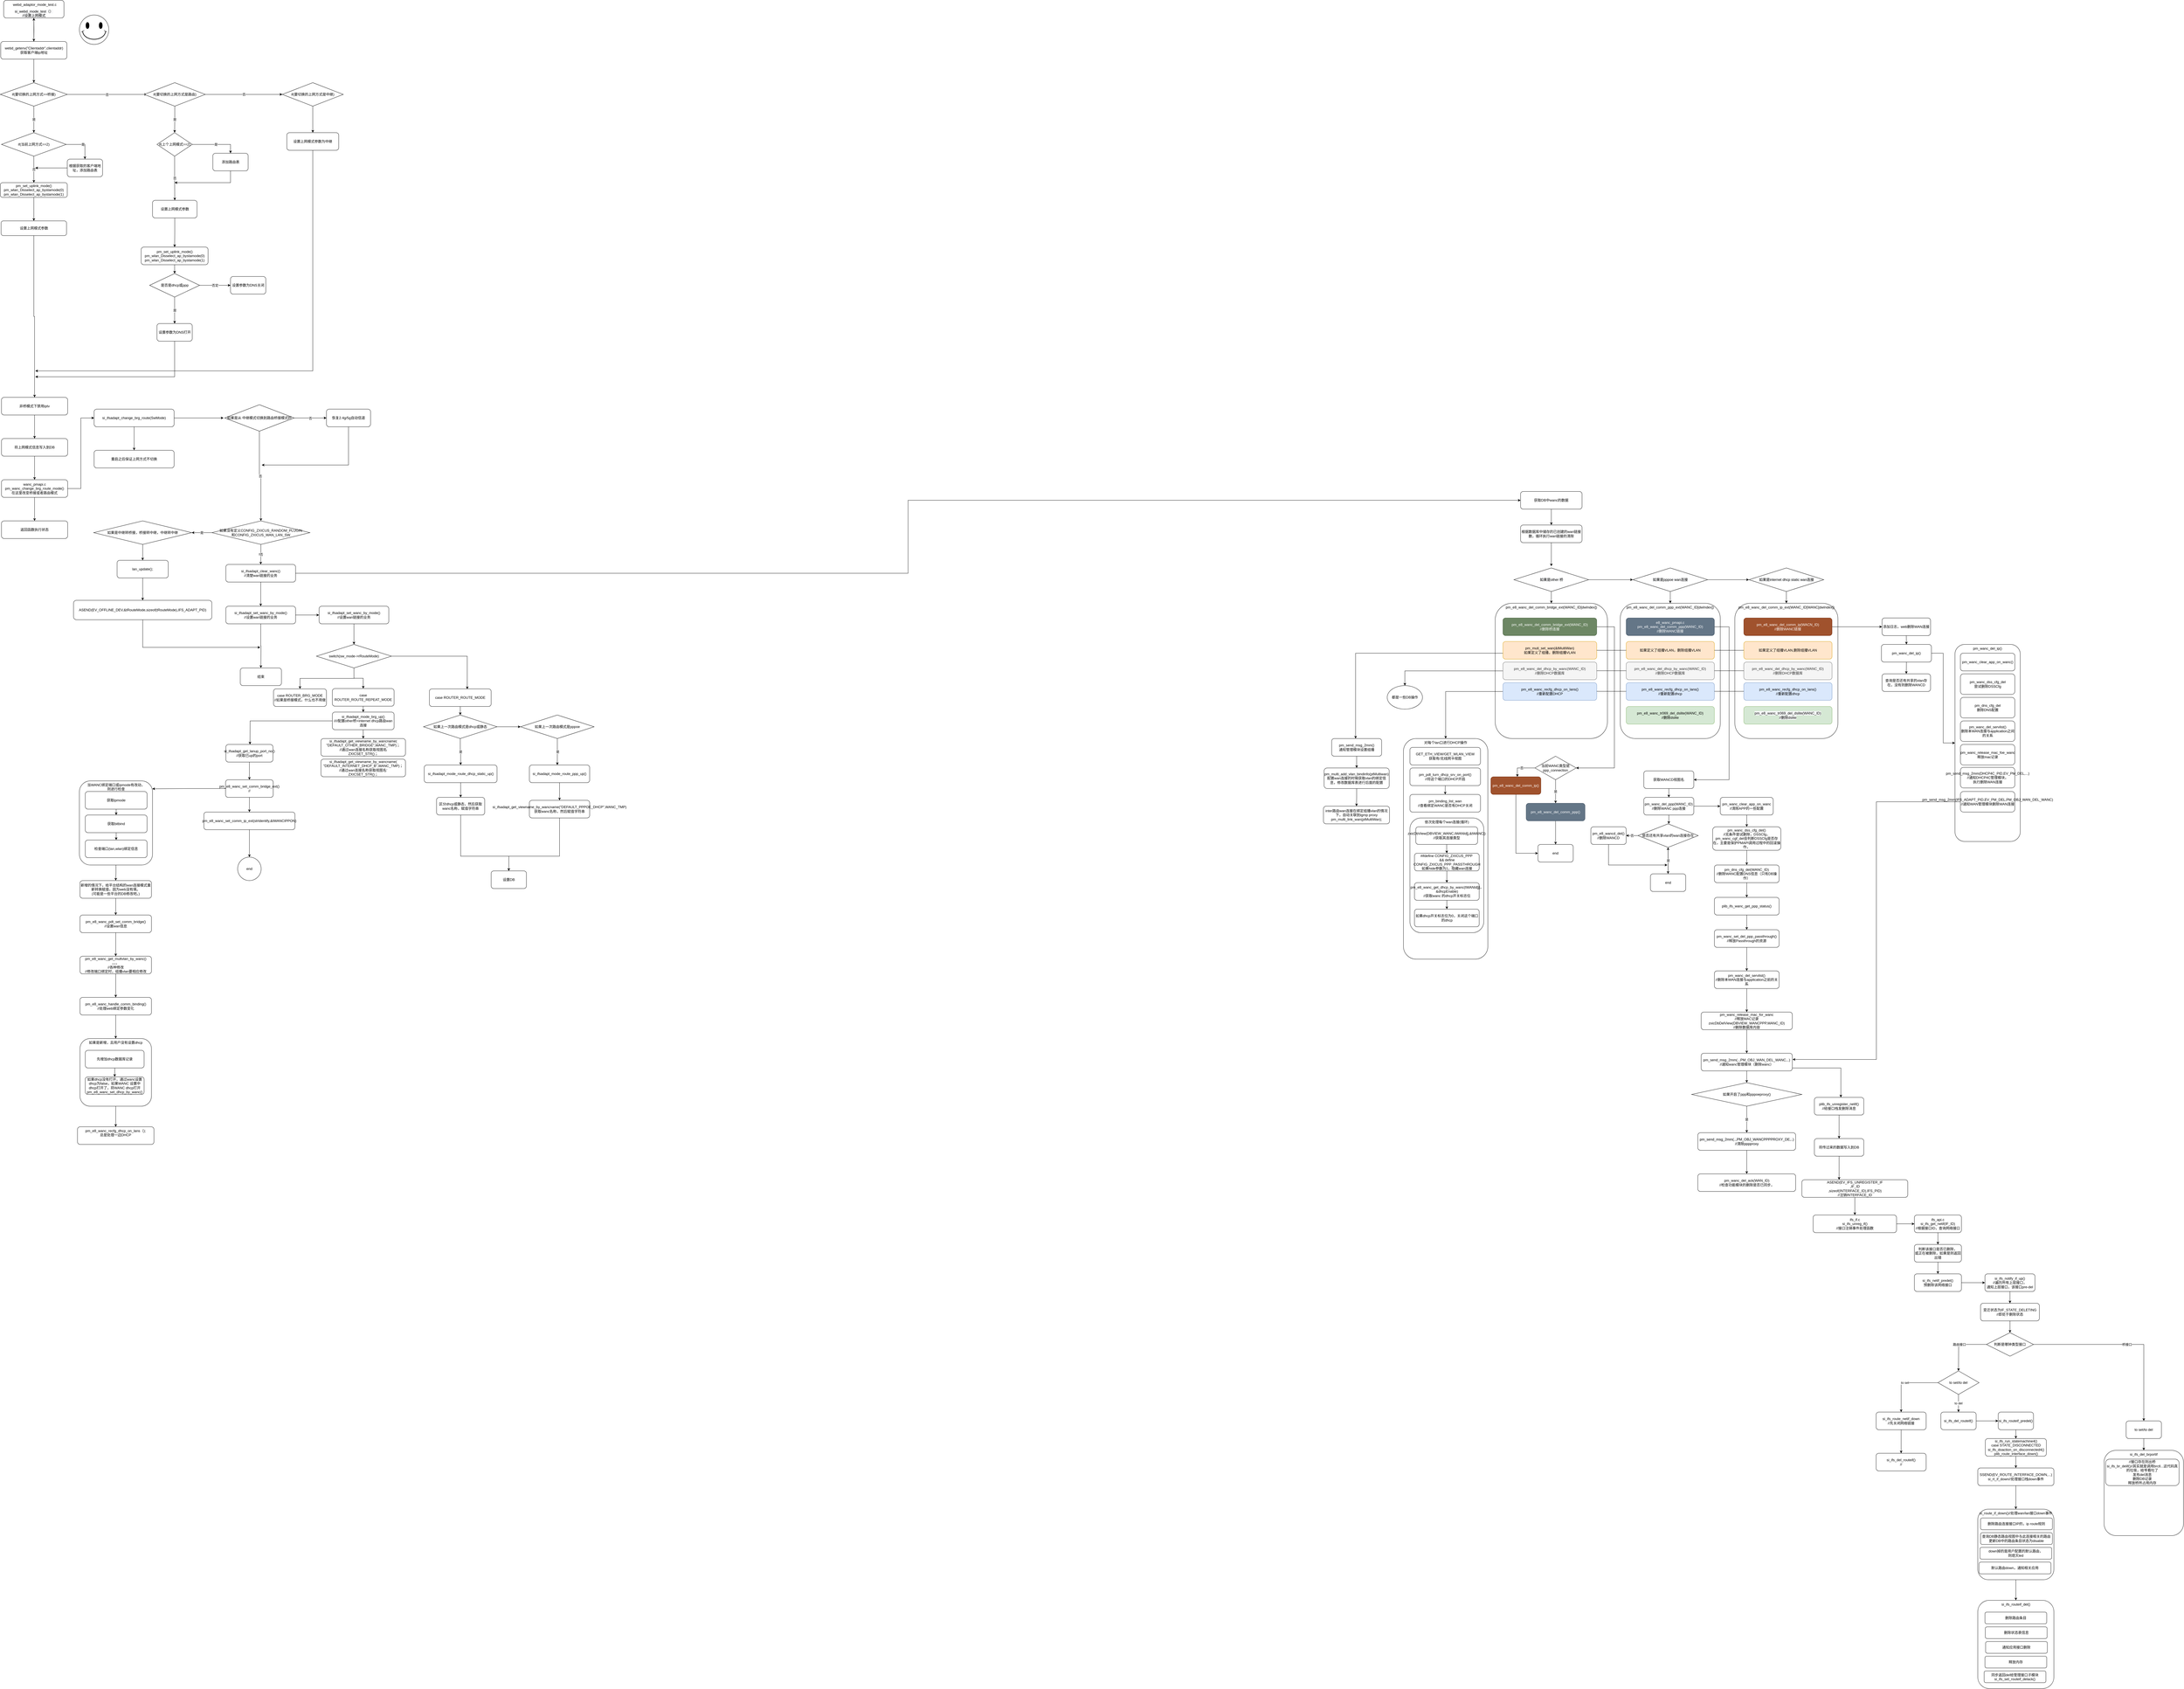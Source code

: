 <mxfile version="16.2.6" type="github">
  <diagram id="Va-PVR1Byn-keVQ8LROa" name="Page-1">
    <mxGraphModel dx="1028" dy="555" grid="1" gridSize="10" guides="1" tooltips="1" connect="1" arrows="1" fold="1" page="1" pageScale="1" pageWidth="827" pageHeight="1169" math="0" shadow="0">
      <root>
        <mxCell id="0" />
        <mxCell id="1" parent="0" />
        <mxCell id="y3eOfbAJYc8zDkFanGfB-3" value="" style="edgeStyle=orthogonalEdgeStyle;rounded=0;orthogonalLoop=1;jettySize=auto;html=1;" parent="1" edge="1">
          <mxGeometry relative="1" as="geometry">
            <mxPoint x="135" y="70" as="sourcePoint" />
            <mxPoint x="135" y="150" as="targetPoint" />
          </mxGeometry>
        </mxCell>
        <mxCell id="y3eOfbAJYc8zDkFanGfB-5" value="&lt;br&gt;&lt;br&gt;&lt;span style=&quot;color: rgb(0 , 0 , 0) ; font-family: &amp;#34;helvetica&amp;#34; ; font-size: 12px ; font-style: normal ; font-weight: 400 ; letter-spacing: normal ; text-align: center ; text-indent: 0px ; text-transform: none ; word-spacing: 0px ; background-color: rgb(248 , 249 , 250) ; display: inline ; float: none&quot;&gt;si_webd_mode_test（）&lt;/span&gt;&lt;br style=&quot;color: rgb(0 , 0 , 0) ; font-family: &amp;#34;helvetica&amp;#34; ; font-size: 12px ; font-style: normal ; font-weight: 400 ; letter-spacing: normal ; text-align: center ; text-indent: 0px ; text-transform: none ; word-spacing: 0px ; background-color: rgb(248 , 249 , 250)&quot;&gt;&lt;span style=&quot;color: rgb(0 , 0 , 0) ; font-family: &amp;#34;helvetica&amp;#34; ; font-size: 12px ; font-style: normal ; font-weight: 400 ; letter-spacing: normal ; text-align: center ; text-indent: 0px ; text-transform: none ; word-spacing: 0px ; background-color: rgb(248 , 249 , 250) ; display: inline ; float: none&quot;&gt;//设置上网模式&lt;/span&gt;&lt;br&gt;" style="rounded=1;whiteSpace=wrap;html=1;" parent="1" vertex="1">
          <mxGeometry x="32.5" y="10" width="205" height="60" as="geometry" />
        </mxCell>
        <mxCell id="y3eOfbAJYc8zDkFanGfB-15" value="" style="verticalLabelPosition=bottom;verticalAlign=top;html=1;shape=mxgraph.basic.smiley" parent="1" vertex="1">
          <mxGeometry x="290" y="60" width="100" height="100" as="geometry" />
        </mxCell>
        <mxCell id="y3eOfbAJYc8zDkFanGfB-18" value="" style="edgeStyle=orthogonalEdgeStyle;rounded=0;orthogonalLoop=1;jettySize=auto;html=1;" parent="1" target="y3eOfbAJYc8zDkFanGfB-5" edge="1">
          <mxGeometry relative="1" as="geometry">
            <mxPoint x="135" y="150.0" as="sourcePoint" />
          </mxGeometry>
        </mxCell>
        <mxCell id="y3eOfbAJYc8zDkFanGfB-21" value="" style="edgeStyle=orthogonalEdgeStyle;rounded=0;orthogonalLoop=1;jettySize=auto;html=1;" parent="1" source="y3eOfbAJYc8zDkFanGfB-19" edge="1">
          <mxGeometry relative="1" as="geometry">
            <mxPoint x="135.083" y="290.0" as="targetPoint" />
          </mxGeometry>
        </mxCell>
        <mxCell id="y3eOfbAJYc8zDkFanGfB-19" value="webd_getenv(&quot;Clientaddr&quot;,clientaddr)&lt;br&gt;获取客户端ip地址" style="rounded=1;whiteSpace=wrap;html=1;" parent="1" vertex="1">
          <mxGeometry x="22.5" y="150" width="225" height="60" as="geometry" />
        </mxCell>
        <mxCell id="y3eOfbAJYc8zDkFanGfB-24" value="是" style="edgeStyle=orthogonalEdgeStyle;rounded=0;orthogonalLoop=1;jettySize=auto;html=1;" parent="1" source="y3eOfbAJYc8zDkFanGfB-22" edge="1">
          <mxGeometry relative="1" as="geometry">
            <mxPoint x="135" y="460" as="targetPoint" />
          </mxGeometry>
        </mxCell>
        <mxCell id="y3eOfbAJYc8zDkFanGfB-53" value="否" style="edgeStyle=orthogonalEdgeStyle;rounded=0;orthogonalLoop=1;jettySize=auto;html=1;" parent="1" source="y3eOfbAJYc8zDkFanGfB-22" edge="1">
          <mxGeometry relative="1" as="geometry">
            <mxPoint x="520.0" y="330" as="targetPoint" />
          </mxGeometry>
        </mxCell>
        <mxCell id="y3eOfbAJYc8zDkFanGfB-22" value="if(要切换的上网方式==桥接)" style="rhombus;whiteSpace=wrap;html=1;" parent="1" vertex="1">
          <mxGeometry x="21.25" y="290" width="227.5" height="80" as="geometry" />
        </mxCell>
        <mxCell id="y3eOfbAJYc8zDkFanGfB-27" value="是" style="edgeStyle=orthogonalEdgeStyle;rounded=0;orthogonalLoop=1;jettySize=auto;html=1;" parent="1" source="y3eOfbAJYc8zDkFanGfB-25" target="y3eOfbAJYc8zDkFanGfB-26" edge="1">
          <mxGeometry relative="1" as="geometry" />
        </mxCell>
        <mxCell id="y3eOfbAJYc8zDkFanGfB-29" value="否" style="edgeStyle=orthogonalEdgeStyle;rounded=0;orthogonalLoop=1;jettySize=auto;html=1;" parent="1" source="y3eOfbAJYc8zDkFanGfB-25" target="y3eOfbAJYc8zDkFanGfB-28" edge="1">
          <mxGeometry relative="1" as="geometry" />
        </mxCell>
        <mxCell id="y3eOfbAJYc8zDkFanGfB-25" value="if(当前上网方式==2)" style="rhombus;whiteSpace=wrap;html=1;" parent="1" vertex="1">
          <mxGeometry x="25" y="460" width="220" height="80" as="geometry" />
        </mxCell>
        <mxCell id="y3eOfbAJYc8zDkFanGfB-30" style="edgeStyle=orthogonalEdgeStyle;rounded=0;orthogonalLoop=1;jettySize=auto;html=1;" parent="1" source="y3eOfbAJYc8zDkFanGfB-26" edge="1">
          <mxGeometry relative="1" as="geometry">
            <mxPoint x="140" y="580" as="targetPoint" />
          </mxGeometry>
        </mxCell>
        <mxCell id="y3eOfbAJYc8zDkFanGfB-26" value="根据获取的客户端地址，添加路由表" style="rounded=1;whiteSpace=wrap;html=1;" parent="1" vertex="1">
          <mxGeometry x="248.75" y="550" width="120" height="60" as="geometry" />
        </mxCell>
        <mxCell id="y3eOfbAJYc8zDkFanGfB-32" value="" style="edgeStyle=orthogonalEdgeStyle;rounded=0;orthogonalLoop=1;jettySize=auto;html=1;" parent="1" source="y3eOfbAJYc8zDkFanGfB-28" target="y3eOfbAJYc8zDkFanGfB-31" edge="1">
          <mxGeometry relative="1" as="geometry" />
        </mxCell>
        <mxCell id="y3eOfbAJYc8zDkFanGfB-28" value="pm_set_uplink_mode()&lt;br&gt;pm_wlan_Disselect_ap_bystamode(0)&lt;br&gt;pm_wlan_Disselect_ap_bystamode(1)" style="rounded=1;whiteSpace=wrap;html=1;" parent="1" vertex="1">
          <mxGeometry x="21.25" y="630" width="227.5" height="50" as="geometry" />
        </mxCell>
        <mxCell id="y3eOfbAJYc8zDkFanGfB-34" value="" style="edgeStyle=orthogonalEdgeStyle;rounded=0;orthogonalLoop=1;jettySize=auto;html=1;" parent="1" source="y3eOfbAJYc8zDkFanGfB-31" target="y3eOfbAJYc8zDkFanGfB-33" edge="1">
          <mxGeometry relative="1" as="geometry" />
        </mxCell>
        <mxCell id="y3eOfbAJYc8zDkFanGfB-31" value="设置上网模式参数" style="whiteSpace=wrap;html=1;rounded=1;" parent="1" vertex="1">
          <mxGeometry x="23.75" y="760" width="222.5" height="50" as="geometry" />
        </mxCell>
        <mxCell id="y3eOfbAJYc8zDkFanGfB-67" value="" style="edgeStyle=orthogonalEdgeStyle;rounded=0;orthogonalLoop=1;jettySize=auto;html=1;" parent="1" source="y3eOfbAJYc8zDkFanGfB-33" target="y3eOfbAJYc8zDkFanGfB-66" edge="1">
          <mxGeometry relative="1" as="geometry" />
        </mxCell>
        <mxCell id="y3eOfbAJYc8zDkFanGfB-33" value="非桥模式下禁用iptv" style="rounded=1;whiteSpace=wrap;html=1;" parent="1" vertex="1">
          <mxGeometry x="25" y="1360" width="225" height="60" as="geometry" />
        </mxCell>
        <mxCell id="y3eOfbAJYc8zDkFanGfB-41" value="是" style="edgeStyle=orthogonalEdgeStyle;rounded=0;orthogonalLoop=1;jettySize=auto;html=1;entryX=0.5;entryY=0;entryDx=0;entryDy=0;" parent="1" source="y3eOfbAJYc8zDkFanGfB-39" target="y3eOfbAJYc8zDkFanGfB-40" edge="1">
          <mxGeometry relative="1" as="geometry" />
        </mxCell>
        <mxCell id="y3eOfbAJYc8zDkFanGfB-59" value="否" style="edgeStyle=orthogonalEdgeStyle;rounded=0;orthogonalLoop=1;jettySize=auto;html=1;entryX=0.5;entryY=0;entryDx=0;entryDy=0;" parent="1" source="y3eOfbAJYc8zDkFanGfB-39" target="y3eOfbAJYc8zDkFanGfB-58" edge="1">
          <mxGeometry relative="1" as="geometry" />
        </mxCell>
        <mxCell id="y3eOfbAJYc8zDkFanGfB-39" value="if(上个上网模式==2)" style="rhombus;whiteSpace=wrap;html=1;" parent="1" vertex="1">
          <mxGeometry x="553.75" y="460" width="120" height="80" as="geometry" />
        </mxCell>
        <mxCell id="y3eOfbAJYc8zDkFanGfB-44" style="edgeStyle=orthogonalEdgeStyle;rounded=0;orthogonalLoop=1;jettySize=auto;html=1;" parent="1" source="y3eOfbAJYc8zDkFanGfB-40" edge="1">
          <mxGeometry relative="1" as="geometry">
            <mxPoint x="613.75" y="630" as="targetPoint" />
            <Array as="points">
              <mxPoint x="803.75" y="630" />
            </Array>
          </mxGeometry>
        </mxCell>
        <mxCell id="y3eOfbAJYc8zDkFanGfB-40" value="添加路由表" style="rounded=1;whiteSpace=wrap;html=1;" parent="1" vertex="1">
          <mxGeometry x="743.75" y="530" width="120" height="60" as="geometry" />
        </mxCell>
        <mxCell id="y3eOfbAJYc8zDkFanGfB-47" style="edgeStyle=orthogonalEdgeStyle;rounded=0;orthogonalLoop=1;jettySize=auto;html=1;entryX=0.5;entryY=0;entryDx=0;entryDy=0;" parent="1" source="y3eOfbAJYc8zDkFanGfB-45" target="y3eOfbAJYc8zDkFanGfB-46" edge="1">
          <mxGeometry relative="1" as="geometry" />
        </mxCell>
        <mxCell id="y3eOfbAJYc8zDkFanGfB-45" value="pm_set_uplink_mode()&lt;br&gt;pm_wlan_Disselect_ap_bystamode(0)&lt;br&gt;pm_wlan_Disselect_ap_bystamode(1)" style="rounded=1;whiteSpace=wrap;html=1;" parent="1" vertex="1">
          <mxGeometry x="500" y="849" width="227.5" height="60" as="geometry" />
        </mxCell>
        <mxCell id="y3eOfbAJYc8zDkFanGfB-49" value="是" style="edgeStyle=orthogonalEdgeStyle;rounded=0;orthogonalLoop=1;jettySize=auto;html=1;" parent="1" source="y3eOfbAJYc8zDkFanGfB-46" target="y3eOfbAJYc8zDkFanGfB-48" edge="1">
          <mxGeometry relative="1" as="geometry" />
        </mxCell>
        <mxCell id="y3eOfbAJYc8zDkFanGfB-52" value="否定" style="edgeStyle=orthogonalEdgeStyle;rounded=0;orthogonalLoop=1;jettySize=auto;html=1;entryX=0;entryY=0.5;entryDx=0;entryDy=0;" parent="1" source="y3eOfbAJYc8zDkFanGfB-46" target="y3eOfbAJYc8zDkFanGfB-50" edge="1">
          <mxGeometry relative="1" as="geometry" />
        </mxCell>
        <mxCell id="y3eOfbAJYc8zDkFanGfB-46" value="是否是dhcp或ppp" style="rhombus;whiteSpace=wrap;html=1;" parent="1" vertex="1">
          <mxGeometry x="528.75" y="939" width="170" height="80" as="geometry" />
        </mxCell>
        <mxCell id="y3eOfbAJYc8zDkFanGfB-64" style="edgeStyle=orthogonalEdgeStyle;rounded=0;orthogonalLoop=1;jettySize=auto;html=1;" parent="1" source="y3eOfbAJYc8zDkFanGfB-48" edge="1">
          <mxGeometry relative="1" as="geometry">
            <mxPoint x="140" y="1290" as="targetPoint" />
            <Array as="points">
              <mxPoint x="614" y="1290" />
              <mxPoint x="140" y="1290" />
            </Array>
          </mxGeometry>
        </mxCell>
        <mxCell id="y3eOfbAJYc8zDkFanGfB-48" value="设置参数为DNS打开" style="rounded=1;whiteSpace=wrap;html=1;" parent="1" vertex="1">
          <mxGeometry x="553.75" y="1109" width="120" height="60" as="geometry" />
        </mxCell>
        <mxCell id="y3eOfbAJYc8zDkFanGfB-50" value="设置参数为DNS关闭" style="rounded=1;whiteSpace=wrap;html=1;" parent="1" vertex="1">
          <mxGeometry x="803.75" y="949" width="120" height="60" as="geometry" />
        </mxCell>
        <mxCell id="y3eOfbAJYc8zDkFanGfB-55" value="是" style="edgeStyle=orthogonalEdgeStyle;rounded=0;orthogonalLoop=1;jettySize=auto;html=1;entryX=0.5;entryY=0;entryDx=0;entryDy=0;" parent="1" source="y3eOfbAJYc8zDkFanGfB-54" target="y3eOfbAJYc8zDkFanGfB-39" edge="1">
          <mxGeometry relative="1" as="geometry" />
        </mxCell>
        <mxCell id="y3eOfbAJYc8zDkFanGfB-57" value="否" style="edgeStyle=orthogonalEdgeStyle;rounded=0;orthogonalLoop=1;jettySize=auto;html=1;" parent="1" source="y3eOfbAJYc8zDkFanGfB-54" target="y3eOfbAJYc8zDkFanGfB-56" edge="1">
          <mxGeometry relative="1" as="geometry" />
        </mxCell>
        <mxCell id="y3eOfbAJYc8zDkFanGfB-54" value="if(要切换的上网方式是路由)" style="rhombus;whiteSpace=wrap;html=1;" parent="1" vertex="1">
          <mxGeometry x="510.75" y="290" width="207" height="80" as="geometry" />
        </mxCell>
        <mxCell id="y3eOfbAJYc8zDkFanGfB-62" value="" style="edgeStyle=orthogonalEdgeStyle;rounded=0;orthogonalLoop=1;jettySize=auto;html=1;" parent="1" source="y3eOfbAJYc8zDkFanGfB-56" target="y3eOfbAJYc8zDkFanGfB-61" edge="1">
          <mxGeometry relative="1" as="geometry" />
        </mxCell>
        <mxCell id="y3eOfbAJYc8zDkFanGfB-56" value="if(要切换的上网方式是中继)" style="rhombus;whiteSpace=wrap;html=1;" parent="1" vertex="1">
          <mxGeometry x="980" y="290" width="207" height="80" as="geometry" />
        </mxCell>
        <mxCell id="y3eOfbAJYc8zDkFanGfB-60" style="edgeStyle=orthogonalEdgeStyle;rounded=0;orthogonalLoop=1;jettySize=auto;html=1;" parent="1" source="y3eOfbAJYc8zDkFanGfB-58" target="y3eOfbAJYc8zDkFanGfB-45" edge="1">
          <mxGeometry relative="1" as="geometry" />
        </mxCell>
        <mxCell id="y3eOfbAJYc8zDkFanGfB-58" value="设置上网模式参数" style="rounded=1;whiteSpace=wrap;html=1;" parent="1" vertex="1">
          <mxGeometry x="538.62" y="690" width="151.25" height="60" as="geometry" />
        </mxCell>
        <mxCell id="y3eOfbAJYc8zDkFanGfB-65" style="edgeStyle=orthogonalEdgeStyle;rounded=0;orthogonalLoop=1;jettySize=auto;html=1;" parent="1" source="y3eOfbAJYc8zDkFanGfB-61" edge="1">
          <mxGeometry relative="1" as="geometry">
            <mxPoint x="140" y="1270" as="targetPoint" />
            <Array as="points">
              <mxPoint x="1084" y="1270" />
            </Array>
          </mxGeometry>
        </mxCell>
        <mxCell id="y3eOfbAJYc8zDkFanGfB-61" value="设置上网模式参数为中继" style="rounded=1;whiteSpace=wrap;html=1;" parent="1" vertex="1">
          <mxGeometry x="995.25" y="460" width="176.5" height="60" as="geometry" />
        </mxCell>
        <mxCell id="y3eOfbAJYc8zDkFanGfB-69" value="" style="edgeStyle=orthogonalEdgeStyle;rounded=0;orthogonalLoop=1;jettySize=auto;html=1;" parent="1" source="y3eOfbAJYc8zDkFanGfB-66" target="y3eOfbAJYc8zDkFanGfB-68" edge="1">
          <mxGeometry relative="1" as="geometry" />
        </mxCell>
        <mxCell id="y3eOfbAJYc8zDkFanGfB-66" value="将上网模式信息写入到DB" style="rounded=1;whiteSpace=wrap;html=1;" parent="1" vertex="1">
          <mxGeometry x="25" y="1500" width="225" height="60" as="geometry" />
        </mxCell>
        <mxCell id="y3eOfbAJYc8zDkFanGfB-71" value="" style="edgeStyle=orthogonalEdgeStyle;rounded=0;orthogonalLoop=1;jettySize=auto;html=1;" parent="1" source="y3eOfbAJYc8zDkFanGfB-68" target="y3eOfbAJYc8zDkFanGfB-70" edge="1">
          <mxGeometry relative="1" as="geometry" />
        </mxCell>
        <mxCell id="y3eOfbAJYc8zDkFanGfB-124" style="edgeStyle=orthogonalEdgeStyle;rounded=0;orthogonalLoop=1;jettySize=auto;html=1;entryX=0;entryY=0.5;entryDx=0;entryDy=0;" parent="1" source="y3eOfbAJYc8zDkFanGfB-68" target="y3eOfbAJYc8zDkFanGfB-73" edge="1">
          <mxGeometry relative="1" as="geometry" />
        </mxCell>
        <mxCell id="y3eOfbAJYc8zDkFanGfB-68" value="wanc_pmapi.c&lt;br&gt;pm_wanc_change_brg_route_mode()&lt;br&gt;在这里改变桥接或者路由模式" style="rounded=1;whiteSpace=wrap;html=1;" parent="1" vertex="1">
          <mxGeometry x="25" y="1640" width="225" height="60" as="geometry" />
        </mxCell>
        <mxCell id="y3eOfbAJYc8zDkFanGfB-70" value="返回函数执行状态" style="rounded=1;whiteSpace=wrap;html=1;" parent="1" vertex="1">
          <mxGeometry x="25" y="1780" width="225" height="60" as="geometry" />
        </mxCell>
        <mxCell id="y3eOfbAJYc8zDkFanGfB-75" value="" style="edgeStyle=orthogonalEdgeStyle;rounded=0;orthogonalLoop=1;jettySize=auto;html=1;" parent="1" source="y3eOfbAJYc8zDkFanGfB-73" target="y3eOfbAJYc8zDkFanGfB-74" edge="1">
          <mxGeometry relative="1" as="geometry" />
        </mxCell>
        <mxCell id="y3eOfbAJYc8zDkFanGfB-76" style="edgeStyle=orthogonalEdgeStyle;rounded=0;orthogonalLoop=1;jettySize=auto;html=1;" parent="1" source="y3eOfbAJYc8zDkFanGfB-73" edge="1">
          <mxGeometry relative="1" as="geometry">
            <mxPoint x="780" y="1430.0" as="targetPoint" />
          </mxGeometry>
        </mxCell>
        <mxCell id="y3eOfbAJYc8zDkFanGfB-73" value="si_ifsadapt_change_brg_route(SwMode)" style="rounded=1;whiteSpace=wrap;html=1;" parent="1" vertex="1">
          <mxGeometry x="340" y="1400" width="272" height="60" as="geometry" />
        </mxCell>
        <mxCell id="y3eOfbAJYc8zDkFanGfB-74" value="重启之后保证上网方式不切换" style="rounded=1;whiteSpace=wrap;html=1;" parent="1" vertex="1">
          <mxGeometry x="340" y="1540" width="272" height="60" as="geometry" />
        </mxCell>
        <mxCell id="y3eOfbAJYc8zDkFanGfB-80" value="否" style="edgeStyle=orthogonalEdgeStyle;rounded=0;orthogonalLoop=1;jettySize=auto;html=1;" parent="1" source="y3eOfbAJYc8zDkFanGfB-78" edge="1">
          <mxGeometry relative="1" as="geometry">
            <mxPoint x="1130" y="1430" as="targetPoint" />
          </mxGeometry>
        </mxCell>
        <mxCell id="y3eOfbAJYc8zDkFanGfB-81" value="否" style="edgeStyle=orthogonalEdgeStyle;rounded=0;orthogonalLoop=1;jettySize=auto;html=1;" parent="1" source="y3eOfbAJYc8zDkFanGfB-78" target="y3eOfbAJYc8zDkFanGfB-85" edge="1">
          <mxGeometry relative="1" as="geometry">
            <mxPoint x="902" y="1620" as="targetPoint" />
          </mxGeometry>
        </mxCell>
        <mxCell id="y3eOfbAJYc8zDkFanGfB-78" value="如果是从 中继模式切换到路由桥接模式时" style="rhombus;whiteSpace=wrap;html=1;" parent="1" vertex="1">
          <mxGeometry x="784" y="1385" width="236" height="90" as="geometry" />
        </mxCell>
        <mxCell id="y3eOfbAJYc8zDkFanGfB-84" style="edgeStyle=orthogonalEdgeStyle;rounded=0;orthogonalLoop=1;jettySize=auto;html=1;" parent="1" source="y3eOfbAJYc8zDkFanGfB-79" edge="1">
          <mxGeometry relative="1" as="geometry">
            <mxPoint x="910" y="1590" as="targetPoint" />
            <Array as="points">
              <mxPoint x="1205" y="1590" />
            </Array>
          </mxGeometry>
        </mxCell>
        <mxCell id="y3eOfbAJYc8zDkFanGfB-79" value="&lt;span&gt;恢复2.4g/5g自动信道&lt;/span&gt;" style="rounded=1;whiteSpace=wrap;html=1;" parent="1" vertex="1">
          <mxGeometry x="1130" y="1400" width="150" height="60" as="geometry" />
        </mxCell>
        <mxCell id="y3eOfbAJYc8zDkFanGfB-87" value="是" style="edgeStyle=orthogonalEdgeStyle;rounded=0;orthogonalLoop=1;jettySize=auto;html=1;" parent="1" source="y3eOfbAJYc8zDkFanGfB-85" target="y3eOfbAJYc8zDkFanGfB-86" edge="1">
          <mxGeometry relative="1" as="geometry" />
        </mxCell>
        <mxCell id="y3eOfbAJYc8zDkFanGfB-93" value="f否" style="edgeStyle=orthogonalEdgeStyle;rounded=0;orthogonalLoop=1;jettySize=auto;html=1;" parent="1" source="y3eOfbAJYc8zDkFanGfB-85" target="y3eOfbAJYc8zDkFanGfB-92" edge="1">
          <mxGeometry relative="1" as="geometry" />
        </mxCell>
        <mxCell id="y3eOfbAJYc8zDkFanGfB-85" value="如果没有定义CONFIG_ZXICUS_RANDOM_PLUGIN&lt;br&gt;和CONFIG_ZXICUS_WAN_LAN_SW" style="rhombus;whiteSpace=wrap;html=1;" parent="1" vertex="1">
          <mxGeometry x="740.25" y="1780" width="333.5" height="80" as="geometry" />
        </mxCell>
        <mxCell id="y3eOfbAJYc8zDkFanGfB-89" value="" style="edgeStyle=orthogonalEdgeStyle;rounded=0;orthogonalLoop=1;jettySize=auto;html=1;" parent="1" source="y3eOfbAJYc8zDkFanGfB-86" target="y3eOfbAJYc8zDkFanGfB-88" edge="1">
          <mxGeometry relative="1" as="geometry" />
        </mxCell>
        <mxCell id="y3eOfbAJYc8zDkFanGfB-86" value="如果是中继转桥接，桥接转中继，中继转中继" style="rhombus;whiteSpace=wrap;html=1;" parent="1" vertex="1">
          <mxGeometry x="338.38" y="1780" width="333.5" height="80" as="geometry" />
        </mxCell>
        <mxCell id="y3eOfbAJYc8zDkFanGfB-91" value="" style="edgeStyle=orthogonalEdgeStyle;rounded=0;orthogonalLoop=1;jettySize=auto;html=1;" parent="1" source="y3eOfbAJYc8zDkFanGfB-88" target="y3eOfbAJYc8zDkFanGfB-90" edge="1">
          <mxGeometry relative="1" as="geometry" />
        </mxCell>
        <mxCell id="y3eOfbAJYc8zDkFanGfB-88" value="lan_update();" style="rounded=1;whiteSpace=wrap;html=1;" parent="1" vertex="1">
          <mxGeometry x="418.13" y="1914" width="174" height="60" as="geometry" />
        </mxCell>
        <mxCell id="y3eOfbAJYc8zDkFanGfB-98" style="edgeStyle=orthogonalEdgeStyle;rounded=0;orthogonalLoop=1;jettySize=auto;html=1;" parent="1" source="y3eOfbAJYc8zDkFanGfB-90" edge="1">
          <mxGeometry relative="1" as="geometry">
            <mxPoint x="905" y="2210" as="targetPoint" />
            <Array as="points">
              <mxPoint x="505" y="2210" />
            </Array>
          </mxGeometry>
        </mxCell>
        <mxCell id="y3eOfbAJYc8zDkFanGfB-90" value="ASEND(EV_OFFLINE_DEV,&amp;amp;tRouteMode,sizeof(tRouteMode),IFS_ADAPT_PID)" style="rounded=1;whiteSpace=wrap;html=1;" parent="1" vertex="1">
          <mxGeometry x="270.0" y="2050" width="470.25" height="66" as="geometry" />
        </mxCell>
        <mxCell id="y3eOfbAJYc8zDkFanGfB-95" value="" style="edgeStyle=orthogonalEdgeStyle;rounded=0;orthogonalLoop=1;jettySize=auto;html=1;" parent="1" source="y3eOfbAJYc8zDkFanGfB-92" target="y3eOfbAJYc8zDkFanGfB-94" edge="1">
          <mxGeometry relative="1" as="geometry" />
        </mxCell>
        <mxCell id="y3eOfbAJYc8zDkFanGfB-114" style="edgeStyle=orthogonalEdgeStyle;rounded=0;orthogonalLoop=1;jettySize=auto;html=1;entryX=0;entryY=0.5;entryDx=0;entryDy=0;" parent="1" source="y3eOfbAJYc8zDkFanGfB-92" target="y3eOfbAJYc8zDkFanGfB-113" edge="1">
          <mxGeometry relative="1" as="geometry" />
        </mxCell>
        <mxCell id="y3eOfbAJYc8zDkFanGfB-92" value="si_ifsadapt_clear_wanc()&lt;br&gt;//清楚wan链接的业务" style="rounded=1;whiteSpace=wrap;html=1;" parent="1" vertex="1">
          <mxGeometry x="788" y="1928" width="237" height="60" as="geometry" />
        </mxCell>
        <mxCell id="y3eOfbAJYc8zDkFanGfB-97" style="edgeStyle=orthogonalEdgeStyle;rounded=0;orthogonalLoop=1;jettySize=auto;html=1;" parent="1" source="y3eOfbAJYc8zDkFanGfB-94" edge="1">
          <mxGeometry relative="1" as="geometry">
            <mxPoint x="907" y="2280" as="targetPoint" />
          </mxGeometry>
        </mxCell>
        <mxCell id="K4S3g9r_EhhpYkq4am3e-87" value="" style="edgeStyle=orthogonalEdgeStyle;rounded=0;orthogonalLoop=1;jettySize=auto;html=1;" edge="1" parent="1" source="y3eOfbAJYc8zDkFanGfB-94" target="K4S3g9r_EhhpYkq4am3e-86">
          <mxGeometry relative="1" as="geometry" />
        </mxCell>
        <mxCell id="y3eOfbAJYc8zDkFanGfB-94" value="si_ifsadapt_set_wanc_by_mode()&lt;br&gt;//设置wan链接的业务" style="rounded=1;whiteSpace=wrap;html=1;" parent="1" vertex="1">
          <mxGeometry x="788" y="2070" width="237" height="60" as="geometry" />
        </mxCell>
        <mxCell id="y3eOfbAJYc8zDkFanGfB-99" value="结束" style="rounded=1;whiteSpace=wrap;html=1;" parent="1" vertex="1">
          <mxGeometry x="837" y="2280" width="140" height="60" as="geometry" />
        </mxCell>
        <mxCell id="y3eOfbAJYc8zDkFanGfB-116" value="" style="edgeStyle=orthogonalEdgeStyle;rounded=0;orthogonalLoop=1;jettySize=auto;html=1;" parent="1" source="y3eOfbAJYc8zDkFanGfB-113" target="y3eOfbAJYc8zDkFanGfB-115" edge="1">
          <mxGeometry relative="1" as="geometry" />
        </mxCell>
        <mxCell id="y3eOfbAJYc8zDkFanGfB-113" value="获取DB中wanc的数据" style="rounded=1;whiteSpace=wrap;html=1;" parent="1" vertex="1">
          <mxGeometry x="5190.25" y="1680" width="209" height="60" as="geometry" />
        </mxCell>
        <mxCell id="y3eOfbAJYc8zDkFanGfB-118" value="" style="edgeStyle=orthogonalEdgeStyle;rounded=0;orthogonalLoop=1;jettySize=auto;html=1;" parent="1" source="y3eOfbAJYc8zDkFanGfB-115" edge="1">
          <mxGeometry relative="1" as="geometry">
            <mxPoint x="5294.75" y="1934" as="targetPoint" />
          </mxGeometry>
        </mxCell>
        <mxCell id="y3eOfbAJYc8zDkFanGfB-115" value="根据数据库中储存的已创建的wan链接数，循环执行wan链接的清除" style="rounded=1;whiteSpace=wrap;html=1;" parent="1" vertex="1">
          <mxGeometry x="5190.25" y="1794" width="209" height="60" as="geometry" />
        </mxCell>
        <mxCell id="y3eOfbAJYc8zDkFanGfB-121" value="" style="edgeStyle=orthogonalEdgeStyle;rounded=0;orthogonalLoop=1;jettySize=auto;html=1;" parent="1" source="y3eOfbAJYc8zDkFanGfB-119" target="y3eOfbAJYc8zDkFanGfB-120" edge="1">
          <mxGeometry relative="1" as="geometry" />
        </mxCell>
        <mxCell id="y3eOfbAJYc8zDkFanGfB-123" value="" style="edgeStyle=orthogonalEdgeStyle;rounded=0;orthogonalLoop=1;jettySize=auto;html=1;" parent="1" source="y3eOfbAJYc8zDkFanGfB-119" target="y3eOfbAJYc8zDkFanGfB-122" edge="1">
          <mxGeometry relative="1" as="geometry" />
        </mxCell>
        <mxCell id="y3eOfbAJYc8zDkFanGfB-119" value="&#xa;&#xa;&lt;span style=&quot;color: rgb(0, 0, 0); font-family: helvetica; font-size: 12px; font-style: normal; font-weight: 400; letter-spacing: normal; text-align: center; text-indent: 0px; text-transform: none; word-spacing: 0px; background-color: rgb(248, 249, 250); display: inline; float: none;&quot;&gt;如果是other 桥&lt;/span&gt;&#xa;&#xa;" style="rhombus;whiteSpace=wrap;html=1;" parent="1" vertex="1">
          <mxGeometry x="5167.5" y="1940" width="254.5" height="80" as="geometry" />
        </mxCell>
        <mxCell id="y3eOfbAJYc8zDkFanGfB-120" value="pm_e8_wanc_del_comm_bridge_ext(WANC_ID[dwIndex])" style="rounded=1;whiteSpace=wrap;html=1;verticalAlign=top;" parent="1" vertex="1">
          <mxGeometry x="5103.88" y="2060" width="381.75" height="460" as="geometry" />
        </mxCell>
        <mxCell id="y3eOfbAJYc8zDkFanGfB-126" style="edgeStyle=orthogonalEdgeStyle;rounded=0;orthogonalLoop=1;jettySize=auto;html=1;entryX=0.5;entryY=0;entryDx=0;entryDy=0;" parent="1" source="y3eOfbAJYc8zDkFanGfB-122" target="y3eOfbAJYc8zDkFanGfB-125" edge="1">
          <mxGeometry relative="1" as="geometry" />
        </mxCell>
        <mxCell id="y3eOfbAJYc8zDkFanGfB-128" value="" style="edgeStyle=orthogonalEdgeStyle;rounded=0;orthogonalLoop=1;jettySize=auto;html=1;" parent="1" source="y3eOfbAJYc8zDkFanGfB-122" target="y3eOfbAJYc8zDkFanGfB-127" edge="1">
          <mxGeometry relative="1" as="geometry" />
        </mxCell>
        <mxCell id="y3eOfbAJYc8zDkFanGfB-122" value="&lt;span style=&quot;color: rgb(0 , 0 , 0) ; font-family: &amp;#34;helvetica&amp;#34; ; font-size: 12px ; font-style: normal ; font-weight: 400 ; letter-spacing: normal ; text-align: center ; text-indent: 0px ; text-transform: none ; word-spacing: 0px ; background-color: rgb(248 , 249 , 250) ; display: inline ; float: none&quot;&gt;如果是pppoe wan连接&lt;/span&gt;" style="rhombus;whiteSpace=wrap;html=1;" parent="1" vertex="1">
          <mxGeometry x="5572" y="1940" width="254.5" height="80" as="geometry" />
        </mxCell>
        <mxCell id="y3eOfbAJYc8zDkFanGfB-125" value="pm_e8_wanc_del_comm_ppp_ext(WANC_ID[dwIndex])" style="rounded=1;whiteSpace=wrap;html=1;verticalAlign=top;" parent="1" vertex="1">
          <mxGeometry x="5529.25" y="2060" width="340" height="460" as="geometry" />
        </mxCell>
        <mxCell id="y3eOfbAJYc8zDkFanGfB-130" value="" style="edgeStyle=orthogonalEdgeStyle;rounded=0;orthogonalLoop=1;jettySize=auto;html=1;" parent="1" source="y3eOfbAJYc8zDkFanGfB-127" target="y3eOfbAJYc8zDkFanGfB-129" edge="1">
          <mxGeometry relative="1" as="geometry" />
        </mxCell>
        <mxCell id="y3eOfbAJYc8zDkFanGfB-127" value="&lt;span style=&quot;color: rgb(0 , 0 , 0) ; font-family: &amp;#34;helvetica&amp;#34; ; font-size: 12px ; font-style: normal ; font-weight: 400 ; letter-spacing: normal ; text-align: center ; text-indent: 0px ; text-transform: none ; word-spacing: 0px ; background-color: rgb(248 , 249 , 250) ; display: inline ; float: none&quot;&gt;如果是internet dhcp static wan连接&lt;/span&gt;" style="rhombus;whiteSpace=wrap;html=1;" parent="1" vertex="1">
          <mxGeometry x="5966.75" y="1940" width="254.5" height="80" as="geometry" />
        </mxCell>
        <mxCell id="y3eOfbAJYc8zDkFanGfB-129" value="pm_e8_wanc_del_comm_ip_ext(WANC_ID[WANC[dwIndex])" style="rounded=1;whiteSpace=wrap;html=1;verticalAlign=top;" parent="1" vertex="1">
          <mxGeometry x="5918.75" y="2060" width="350.5" height="460" as="geometry" />
        </mxCell>
        <mxCell id="y3eOfbAJYc8zDkFanGfB-186" style="edgeStyle=orthogonalEdgeStyle;rounded=0;orthogonalLoop=1;jettySize=auto;html=1;entryX=1;entryY=0.5;entryDx=0;entryDy=0;" parent="1" source="y3eOfbAJYc8zDkFanGfB-136" target="y3eOfbAJYc8zDkFanGfB-185" edge="1">
          <mxGeometry relative="1" as="geometry">
            <Array as="points">
              <mxPoint x="5509.25" y="2140" />
              <mxPoint x="5509.25" y="2620" />
            </Array>
          </mxGeometry>
        </mxCell>
        <mxCell id="y3eOfbAJYc8zDkFanGfB-136" value="pm_e8_wanc_del_comm_bridge_ext(WANC_ID)&lt;br&gt;//删除桥连接" style="rounded=1;whiteSpace=wrap;html=1;fillColor=#6d8764;strokeColor=#3A5431;fontColor=#ffffff;" parent="1" vertex="1">
          <mxGeometry x="5130.25" y="2110" width="319" height="60" as="geometry" />
        </mxCell>
        <mxCell id="y3eOfbAJYc8zDkFanGfB-171" style="edgeStyle=orthogonalEdgeStyle;rounded=0;orthogonalLoop=1;jettySize=auto;html=1;" parent="1" source="y3eOfbAJYc8zDkFanGfB-137" edge="1">
          <mxGeometry relative="1" as="geometry">
            <mxPoint x="4629.25" y="2520" as="targetPoint" />
            <Array as="points">
              <mxPoint x="4629.25" y="2230" />
            </Array>
          </mxGeometry>
        </mxCell>
        <mxCell id="y3eOfbAJYc8zDkFanGfB-137" value="pm_muti_set_wan(&amp;amp;tMultiWan)&lt;br&gt;如果定义了组播，删除组播VLAN" style="rounded=1;whiteSpace=wrap;html=1;fillColor=#ffe6cc;strokeColor=#d79b00;" parent="1" vertex="1">
          <mxGeometry x="5130.25" y="2190" width="319" height="60" as="geometry" />
        </mxCell>
        <mxCell id="y3eOfbAJYc8zDkFanGfB-180" style="edgeStyle=orthogonalEdgeStyle;rounded=0;orthogonalLoop=1;jettySize=auto;html=1;entryX=0.5;entryY=0;entryDx=0;entryDy=0;" parent="1" source="y3eOfbAJYc8zDkFanGfB-138" target="y3eOfbAJYc8zDkFanGfB-153" edge="1">
          <mxGeometry relative="1" as="geometry" />
        </mxCell>
        <mxCell id="y3eOfbAJYc8zDkFanGfB-138" value="pm_e8_wanc_del_dhcp_by_wanc(WANC_ID)&lt;br&gt;//删除DHCP数据库" style="rounded=1;whiteSpace=wrap;html=1;fillColor=#f5f5f5;fontColor=#333333;strokeColor=#666666;" parent="1" vertex="1">
          <mxGeometry x="5130.25" y="2260" width="319" height="60" as="geometry" />
        </mxCell>
        <mxCell id="y3eOfbAJYc8zDkFanGfB-181" style="edgeStyle=orthogonalEdgeStyle;rounded=0;orthogonalLoop=1;jettySize=auto;html=1;entryX=0.5;entryY=0;entryDx=0;entryDy=0;" parent="1" source="y3eOfbAJYc8zDkFanGfB-139" target="y3eOfbAJYc8zDkFanGfB-158" edge="1">
          <mxGeometry relative="1" as="geometry" />
        </mxCell>
        <mxCell id="y3eOfbAJYc8zDkFanGfB-139" value="pm_e8_wanc_recfg_dhcp_on_lans()&lt;br&gt;//重新配置DHCP" style="rounded=1;whiteSpace=wrap;html=1;fillColor=#dae8fc;strokeColor=#6c8ebf;" parent="1" vertex="1">
          <mxGeometry x="5130.25" y="2330" width="319" height="60" as="geometry" />
        </mxCell>
        <mxCell id="y3eOfbAJYc8zDkFanGfB-195" style="edgeStyle=orthogonalEdgeStyle;rounded=0;orthogonalLoop=1;jettySize=auto;html=1;entryX=1;entryY=0.5;entryDx=0;entryDy=0;" parent="1" source="y3eOfbAJYc8zDkFanGfB-140" target="y3eOfbAJYc8zDkFanGfB-196" edge="1">
          <mxGeometry relative="1" as="geometry">
            <mxPoint x="5889.25" y="2680.0" as="targetPoint" />
            <Array as="points">
              <mxPoint x="5899.25" y="2140" />
              <mxPoint x="5899.25" y="2660" />
            </Array>
          </mxGeometry>
        </mxCell>
        <mxCell id="y3eOfbAJYc8zDkFanGfB-140" value="e8_wanc_pmapi.c&lt;br&gt;pm_e8_wanc_del_comm_ppp(WANC_ID)&lt;br&gt;//删除WANC链接" style="rounded=1;whiteSpace=wrap;html=1;fillColor=#647687;strokeColor=#314354;fontColor=#ffffff;" parent="1" vertex="1">
          <mxGeometry x="5549.25" y="2110" width="300" height="60" as="geometry" />
        </mxCell>
        <mxCell id="y3eOfbAJYc8zDkFanGfB-141" value="如果定义了组播VLAN，删除组播VLAN" style="rounded=1;whiteSpace=wrap;html=1;fillColor=#ffe6cc;strokeColor=#d79b00;" parent="1" vertex="1">
          <mxGeometry x="5549.25" y="2190" width="300" height="60" as="geometry" />
        </mxCell>
        <mxCell id="y3eOfbAJYc8zDkFanGfB-142" value="pm_e8_wanc_del_dhcp_by_wanc(WANC_ID)&lt;br&gt;//删除DHCP数据库" style="rounded=1;whiteSpace=wrap;html=1;fillColor=#f5f5f5;fontColor=#333333;strokeColor=#666666;" parent="1" vertex="1">
          <mxGeometry x="5549.25" y="2260" width="300" height="60" as="geometry" />
        </mxCell>
        <mxCell id="y3eOfbAJYc8zDkFanGfB-143" value="pm_e8_wanc_recfg_dhcp_on_lans()&lt;br&gt;//重新配置dhcp" style="rounded=1;whiteSpace=wrap;html=1;fillColor=#dae8fc;strokeColor=#6c8ebf;" parent="1" vertex="1">
          <mxGeometry x="5549.25" y="2330" width="300" height="60" as="geometry" />
        </mxCell>
        <mxCell id="y3eOfbAJYc8zDkFanGfB-144" value="pm_e8_wanc_tr069_del_dslite(WANC_ID)&lt;br&gt;//删除dslite" style="rounded=1;whiteSpace=wrap;html=1;fillColor=#d5e8d4;strokeColor=#82b366;" parent="1" vertex="1">
          <mxGeometry x="5549.25" y="2411" width="300" height="60" as="geometry" />
        </mxCell>
        <mxCell id="K4S3g9r_EhhpYkq4am3e-67" style="edgeStyle=orthogonalEdgeStyle;rounded=0;orthogonalLoop=1;jettySize=auto;html=1;" edge="1" parent="1" source="y3eOfbAJYc8zDkFanGfB-145">
          <mxGeometry relative="1" as="geometry">
            <mxPoint x="6419.25" y="2140.0" as="targetPoint" />
          </mxGeometry>
        </mxCell>
        <mxCell id="y3eOfbAJYc8zDkFanGfB-145" value="pm_e8_wanc_del_comm_ip(WACN_ID)&lt;br&gt;//删除WANC链接" style="rounded=1;whiteSpace=wrap;html=1;fillColor=#a0522d;strokeColor=#6D1F00;fontColor=#ffffff;" parent="1" vertex="1">
          <mxGeometry x="5949.25" y="2110" width="300" height="60" as="geometry" />
        </mxCell>
        <mxCell id="y3eOfbAJYc8zDkFanGfB-146" value="如果定义了组播VLAN,删除组播VLAN" style="rounded=1;whiteSpace=wrap;html=1;fillColor=#ffe6cc;strokeColor=#d79b00;" parent="1" vertex="1">
          <mxGeometry x="5949.25" y="2190" width="300" height="60" as="geometry" />
        </mxCell>
        <mxCell id="y3eOfbAJYc8zDkFanGfB-147" value="pm_e8_wanc_del_dhcp_by_wanc(WANC_ID)&lt;br&gt;//删除DHCP数据库" style="rounded=1;whiteSpace=wrap;html=1;fillColor=#f5f5f5;strokeColor=#666666;fontColor=#333333;" parent="1" vertex="1">
          <mxGeometry x="5949.25" y="2260" width="300" height="60" as="geometry" />
        </mxCell>
        <mxCell id="y3eOfbAJYc8zDkFanGfB-148" value="pm_e8_wanc_recfg_dhcp_on_lans()&lt;br&gt;//重新配置dhcp" style="rounded=1;whiteSpace=wrap;html=1;fillColor=#dae8fc;strokeColor=#6c8ebf;" parent="1" vertex="1">
          <mxGeometry x="5949.25" y="2330" width="300" height="60" as="geometry" />
        </mxCell>
        <mxCell id="y3eOfbAJYc8zDkFanGfB-149" value="&#xa;&#xa;&lt;span style=&quot;color: rgb(0, 0, 0); font-family: helvetica; font-size: 12px; font-style: normal; font-weight: 400; letter-spacing: normal; text-align: center; text-indent: 0px; text-transform: none; word-spacing: 0px; background-color: rgb(248, 249, 250); display: inline; float: none;&quot;&gt;pm_e8_wanc_tr069_del_dslite(WANC_ID)&lt;/span&gt;&lt;br style=&quot;color: rgb(0, 0, 0); font-family: helvetica; font-size: 12px; font-style: normal; font-weight: 400; letter-spacing: normal; text-align: center; text-indent: 0px; text-transform: none; word-spacing: 0px; background-color: rgb(248, 249, 250);&quot;&gt;&lt;span style=&quot;color: rgb(0, 0, 0); font-family: helvetica; font-size: 12px; font-style: normal; font-weight: 400; letter-spacing: normal; text-align: center; text-indent: 0px; text-transform: none; word-spacing: 0px; background-color: rgb(248, 249, 250); display: inline; float: none;&quot;&gt;//删除dslite&lt;/span&gt;&#xa;&#xa;" style="rounded=1;whiteSpace=wrap;html=1;fillColor=#d5e8d4;strokeColor=#82b366;" parent="1" vertex="1">
          <mxGeometry x="5949.25" y="2411" width="300" height="60" as="geometry" />
        </mxCell>
        <mxCell id="y3eOfbAJYc8zDkFanGfB-153" value="都是一些DB操作" style="ellipse;whiteSpace=wrap;html=1;" parent="1" vertex="1">
          <mxGeometry x="4736.75" y="2340" width="120" height="80" as="geometry" />
        </mxCell>
        <mxCell id="y3eOfbAJYc8zDkFanGfB-158" value="对每个lan口进行DHCP操作" style="rounded=1;whiteSpace=wrap;html=1;verticalAlign=top;" parent="1" vertex="1">
          <mxGeometry x="4792" y="2520" width="287" height="750" as="geometry" />
        </mxCell>
        <mxCell id="y3eOfbAJYc8zDkFanGfB-159" value="GET_ETH_VIEW/GET_WLAN_VIEW&lt;br&gt;获取有/无线网卡视图" style="rounded=1;whiteSpace=wrap;html=1;" parent="1" vertex="1">
          <mxGeometry x="4814" y="2550" width="240" height="60" as="geometry" />
        </mxCell>
        <mxCell id="y3eOfbAJYc8zDkFanGfB-162" value="" style="edgeStyle=orthogonalEdgeStyle;rounded=0;orthogonalLoop=1;jettySize=auto;html=1;" parent="1" source="y3eOfbAJYc8zDkFanGfB-160" target="y3eOfbAJYc8zDkFanGfB-161" edge="1">
          <mxGeometry relative="1" as="geometry" />
        </mxCell>
        <mxCell id="y3eOfbAJYc8zDkFanGfB-160" value="pm_pdt_turn_dhcp_srv_on_port()&lt;br&gt;//将这个端口的DHCP开启" style="rounded=1;whiteSpace=wrap;html=1;" parent="1" vertex="1">
          <mxGeometry x="4814" y="2620" width="240" height="60" as="geometry" />
        </mxCell>
        <mxCell id="y3eOfbAJYc8zDkFanGfB-161" value="pm_binding_list_wan&lt;br&gt;//查看绑定WANC是否有DHCP关闭" style="rounded=1;whiteSpace=wrap;html=1;" parent="1" vertex="1">
          <mxGeometry x="4814" y="2710" width="240" height="60" as="geometry" />
        </mxCell>
        <mxCell id="y3eOfbAJYc8zDkFanGfB-163" value="依次处理每个wan连接(循环)" style="rounded=1;whiteSpace=wrap;html=1;verticalAlign=top;" parent="1" vertex="1">
          <mxGeometry x="4814" y="2790" width="251" height="390" as="geometry" />
        </mxCell>
        <mxCell id="y3eOfbAJYc8zDkFanGfB-166" value="" style="edgeStyle=orthogonalEdgeStyle;rounded=0;orthogonalLoop=1;jettySize=auto;html=1;" parent="1" source="y3eOfbAJYc8zDkFanGfB-164" target="y3eOfbAJYc8zDkFanGfB-165" edge="1">
          <mxGeometry relative="1" as="geometry" />
        </mxCell>
        <mxCell id="y3eOfbAJYc8zDkFanGfB-164" value="zxicDbView(DBVIEW_WANC,tWANId[j,&amp;amp;tWANC])&lt;br&gt;//获取其连接类型" style="rounded=1;whiteSpace=wrap;html=1;" parent="1" vertex="1">
          <mxGeometry x="4834" y="2820" width="210" height="60" as="geometry" />
        </mxCell>
        <mxCell id="y3eOfbAJYc8zDkFanGfB-168" value="" style="edgeStyle=orthogonalEdgeStyle;rounded=0;orthogonalLoop=1;jettySize=auto;html=1;" parent="1" source="y3eOfbAJYc8zDkFanGfB-165" target="y3eOfbAJYc8zDkFanGfB-167" edge="1">
          <mxGeometry relative="1" as="geometry" />
        </mxCell>
        <mxCell id="y3eOfbAJYc8zDkFanGfB-165" value="#ifdefine CONFIG_ZXICUS_PPP&amp;nbsp;&lt;br&gt;&amp;amp;&amp;amp; define CONFIG_ZXICUS_PPP_PASSTHROUGH&lt;br&gt;如果hide参数为1，隐藏wan连接" style="whiteSpace=wrap;html=1;rounded=1;" parent="1" vertex="1">
          <mxGeometry x="4829.5" y="2910" width="220" height="60" as="geometry" />
        </mxCell>
        <mxCell id="y3eOfbAJYc8zDkFanGfB-170" value="" style="edgeStyle=orthogonalEdgeStyle;rounded=0;orthogonalLoop=1;jettySize=auto;html=1;" parent="1" source="y3eOfbAJYc8zDkFanGfB-167" target="y3eOfbAJYc8zDkFanGfB-169" edge="1">
          <mxGeometry relative="1" as="geometry" />
        </mxCell>
        <mxCell id="y3eOfbAJYc8zDkFanGfB-167" value="pm_e8_wanc_get_dhcp_by_wanc(tWANId[j]，&amp;amp;dhcpEnable)&lt;br&gt;//获取wanc 的dhcp开关标志位" style="whiteSpace=wrap;html=1;rounded=1;" parent="1" vertex="1">
          <mxGeometry x="4829.5" y="3010" width="220" height="60" as="geometry" />
        </mxCell>
        <mxCell id="y3eOfbAJYc8zDkFanGfB-169" value="如果dhcp开关标志位为0，关闭这个端口的dhcp" style="whiteSpace=wrap;html=1;rounded=1;" parent="1" vertex="1">
          <mxGeometry x="4829.5" y="3100" width="220" height="60" as="geometry" />
        </mxCell>
        <mxCell id="y3eOfbAJYc8zDkFanGfB-175" value="" style="edgeStyle=orthogonalEdgeStyle;rounded=0;orthogonalLoop=1;jettySize=auto;html=1;" parent="1" source="y3eOfbAJYc8zDkFanGfB-173" target="y3eOfbAJYc8zDkFanGfB-174" edge="1">
          <mxGeometry relative="1" as="geometry" />
        </mxCell>
        <mxCell id="y3eOfbAJYc8zDkFanGfB-173" value="pm_send_msg_2mm()&lt;br&gt;通知管理模块设置组播" style="rounded=1;whiteSpace=wrap;html=1;" parent="1" vertex="1">
          <mxGeometry x="4547.87" y="2520" width="170" height="60" as="geometry" />
        </mxCell>
        <mxCell id="y3eOfbAJYc8zDkFanGfB-177" value="" style="edgeStyle=orthogonalEdgeStyle;rounded=0;orthogonalLoop=1;jettySize=auto;html=1;" parent="1" source="y3eOfbAJYc8zDkFanGfB-174" target="y3eOfbAJYc8zDkFanGfB-176" edge="1">
          <mxGeometry relative="1" as="geometry" />
        </mxCell>
        <mxCell id="y3eOfbAJYc8zDkFanGfB-174" value="pm_multi_add_vlan_bindinfo(ptMultiwan)&lt;br&gt;配置wan连接的时候获取vlan的绑定信息，修改数据库表进行后面的配置" style="whiteSpace=wrap;html=1;rounded=1;" parent="1" vertex="1">
          <mxGeometry x="4522.18" y="2620" width="221.38" height="70" as="geometry" />
        </mxCell>
        <mxCell id="y3eOfbAJYc8zDkFanGfB-176" value="inter路由wan连接在绑定组播vlan的情况下，自动关联到igmp proxy&lt;br&gt;pm_multi_link_wan(ptMultiWan);" style="rounded=1;whiteSpace=wrap;html=1;" parent="1" vertex="1">
          <mxGeometry x="4520" y="2750" width="224.57" height="60" as="geometry" />
        </mxCell>
        <mxCell id="y3eOfbAJYc8zDkFanGfB-193" value="" style="edgeStyle=orthogonalEdgeStyle;rounded=0;orthogonalLoop=1;jettySize=auto;html=1;" parent="1" source="y3eOfbAJYc8zDkFanGfB-183" target="y3eOfbAJYc8zDkFanGfB-192" edge="1">
          <mxGeometry relative="1" as="geometry" />
        </mxCell>
        <mxCell id="y3eOfbAJYc8zDkFanGfB-183" value="pm_e8_wanc_del_comm_ppp()" style="rounded=1;whiteSpace=wrap;html=1;fillColor=#647687;fontColor=#ffffff;strokeColor=#314354;" parent="1" vertex="1">
          <mxGeometry x="5209.25" y="2740" width="200" height="60" as="geometry" />
        </mxCell>
        <mxCell id="y3eOfbAJYc8zDkFanGfB-187" value="是" style="edgeStyle=orthogonalEdgeStyle;rounded=0;orthogonalLoop=1;jettySize=auto;html=1;entryX=0.5;entryY=0;entryDx=0;entryDy=0;" parent="1" source="y3eOfbAJYc8zDkFanGfB-185" target="y3eOfbAJYc8zDkFanGfB-183" edge="1">
          <mxGeometry relative="1" as="geometry" />
        </mxCell>
        <mxCell id="y3eOfbAJYc8zDkFanGfB-190" value="否" style="edgeStyle=orthogonalEdgeStyle;rounded=0;orthogonalLoop=1;jettySize=auto;html=1;" parent="1" source="y3eOfbAJYc8zDkFanGfB-185" edge="1">
          <mxGeometry relative="1" as="geometry">
            <mxPoint x="5179.25" y="2650" as="targetPoint" />
            <Array as="points">
              <mxPoint x="5179.25" y="2620" />
            </Array>
          </mxGeometry>
        </mxCell>
        <mxCell id="y3eOfbAJYc8zDkFanGfB-185" value="当前WANC类型是ppp_connection" style="rhombus;whiteSpace=wrap;html=1;" parent="1" vertex="1">
          <mxGeometry x="5239.25" y="2580" width="140" height="80" as="geometry" />
        </mxCell>
        <mxCell id="y3eOfbAJYc8zDkFanGfB-194" style="edgeStyle=orthogonalEdgeStyle;rounded=0;orthogonalLoop=1;jettySize=auto;html=1;entryX=0;entryY=0.5;entryDx=0;entryDy=0;" parent="1" source="y3eOfbAJYc8zDkFanGfB-191" target="y3eOfbAJYc8zDkFanGfB-192" edge="1">
          <mxGeometry relative="1" as="geometry" />
        </mxCell>
        <mxCell id="y3eOfbAJYc8zDkFanGfB-191" value="pm_e8_wanc_del_comm_ip()&lt;br&gt;" style="rounded=1;whiteSpace=wrap;html=1;fillColor=#a0522d;fontColor=#ffffff;strokeColor=#6D1F00;" parent="1" vertex="1">
          <mxGeometry x="5089.25" y="2650" width="170" height="60" as="geometry" />
        </mxCell>
        <mxCell id="y3eOfbAJYc8zDkFanGfB-192" value="end" style="rounded=1;whiteSpace=wrap;html=1;" parent="1" vertex="1">
          <mxGeometry x="5249.25" y="2880" width="120" height="60" as="geometry" />
        </mxCell>
        <mxCell id="y3eOfbAJYc8zDkFanGfB-204" value="" style="edgeStyle=orthogonalEdgeStyle;rounded=0;orthogonalLoop=1;jettySize=auto;html=1;" parent="1" source="y3eOfbAJYc8zDkFanGfB-196" target="y3eOfbAJYc8zDkFanGfB-203" edge="1">
          <mxGeometry relative="1" as="geometry" />
        </mxCell>
        <mxCell id="y3eOfbAJYc8zDkFanGfB-196" value="获取WANCD视图名" style="rounded=1;whiteSpace=wrap;html=1;" parent="1" vertex="1">
          <mxGeometry x="5609.25" y="2630" width="170" height="60" as="geometry" />
        </mxCell>
        <mxCell id="y3eOfbAJYc8zDkFanGfB-197" value="" style="endArrow=none;html=1;rounded=0;entryX=0;entryY=0.5;entryDx=0;entryDy=0;exitX=1;exitY=0.5;exitDx=0;exitDy=0;" parent="1" source="y3eOfbAJYc8zDkFanGfB-141" target="y3eOfbAJYc8zDkFanGfB-146" edge="1">
          <mxGeometry width="50" height="50" relative="1" as="geometry">
            <mxPoint x="5809.25" y="2300" as="sourcePoint" />
            <mxPoint x="5859.25" y="2250" as="targetPoint" />
          </mxGeometry>
        </mxCell>
        <mxCell id="y3eOfbAJYc8zDkFanGfB-198" value="" style="endArrow=none;html=1;rounded=0;entryX=0;entryY=0.5;entryDx=0;entryDy=0;exitX=1;exitY=0.5;exitDx=0;exitDy=0;" parent="1" source="y3eOfbAJYc8zDkFanGfB-137" target="y3eOfbAJYc8zDkFanGfB-141" edge="1">
          <mxGeometry width="50" height="50" relative="1" as="geometry">
            <mxPoint x="5429.25" y="2300" as="sourcePoint" />
            <mxPoint x="5479.25" y="2250" as="targetPoint" />
          </mxGeometry>
        </mxCell>
        <mxCell id="y3eOfbAJYc8zDkFanGfB-199" value="" style="endArrow=none;html=1;rounded=0;entryX=0;entryY=0.5;entryDx=0;entryDy=0;exitX=1;exitY=0.5;exitDx=0;exitDy=0;" parent="1" edge="1">
          <mxGeometry width="50" height="50" relative="1" as="geometry">
            <mxPoint x="5449.25" y="2289.5" as="sourcePoint" />
            <mxPoint x="5549.25" y="2289.5" as="targetPoint" />
          </mxGeometry>
        </mxCell>
        <mxCell id="y3eOfbAJYc8zDkFanGfB-200" value="" style="endArrow=none;html=1;rounded=0;entryX=0;entryY=0.5;entryDx=0;entryDy=0;exitX=1;exitY=0.5;exitDx=0;exitDy=0;" parent="1" edge="1">
          <mxGeometry width="50" height="50" relative="1" as="geometry">
            <mxPoint x="5449.25" y="2359.5" as="sourcePoint" />
            <mxPoint x="5549.25" y="2359.5" as="targetPoint" />
          </mxGeometry>
        </mxCell>
        <mxCell id="y3eOfbAJYc8zDkFanGfB-201" value="" style="endArrow=none;html=1;rounded=0;entryX=0;entryY=0.5;entryDx=0;entryDy=0;exitX=1;exitY=0.5;exitDx=0;exitDy=0;" parent="1" edge="1">
          <mxGeometry width="50" height="50" relative="1" as="geometry">
            <mxPoint x="5849.25" y="2289.5" as="sourcePoint" />
            <mxPoint x="5949.25" y="2289.5" as="targetPoint" />
          </mxGeometry>
        </mxCell>
        <mxCell id="y3eOfbAJYc8zDkFanGfB-202" value="" style="endArrow=none;html=1;rounded=0;entryX=0;entryY=0.5;entryDx=0;entryDy=0;exitX=1;exitY=0.5;exitDx=0;exitDy=0;" parent="1" edge="1">
          <mxGeometry width="50" height="50" relative="1" as="geometry">
            <mxPoint x="5849.25" y="2359.5" as="sourcePoint" />
            <mxPoint x="5949.25" y="2359.5" as="targetPoint" />
          </mxGeometry>
        </mxCell>
        <mxCell id="y3eOfbAJYc8zDkFanGfB-206" value="" style="edgeStyle=orthogonalEdgeStyle;rounded=0;orthogonalLoop=1;jettySize=auto;html=1;" parent="1" source="y3eOfbAJYc8zDkFanGfB-203" edge="1">
          <mxGeometry relative="1" as="geometry">
            <mxPoint x="5694.25" y="2810" as="targetPoint" />
          </mxGeometry>
        </mxCell>
        <mxCell id="y3eOfbAJYc8zDkFanGfB-216" value="" style="edgeStyle=orthogonalEdgeStyle;rounded=0;orthogonalLoop=1;jettySize=auto;html=1;" parent="1" source="y3eOfbAJYc8zDkFanGfB-203" target="y3eOfbAJYc8zDkFanGfB-215" edge="1">
          <mxGeometry relative="1" as="geometry" />
        </mxCell>
        <mxCell id="y3eOfbAJYc8zDkFanGfB-203" value="pm_wanc_del_ppp(WANC_ID)&lt;br&gt;//删除WANC ppp连接" style="whiteSpace=wrap;html=1;rounded=1;" parent="1" vertex="1">
          <mxGeometry x="5609.25" y="2720" width="170" height="60" as="geometry" />
        </mxCell>
        <mxCell id="y3eOfbAJYc8zDkFanGfB-209" value="" style="edgeStyle=orthogonalEdgeStyle;rounded=0;orthogonalLoop=1;jettySize=auto;html=1;" parent="1" source="y3eOfbAJYc8zDkFanGfB-207" target="y3eOfbAJYc8zDkFanGfB-208" edge="1">
          <mxGeometry relative="1" as="geometry" />
        </mxCell>
        <mxCell id="y3eOfbAJYc8zDkFanGfB-212" value="否" style="edgeStyle=orthogonalEdgeStyle;rounded=0;orthogonalLoop=1;jettySize=auto;html=1;" parent="1" source="y3eOfbAJYc8zDkFanGfB-207" target="y3eOfbAJYc8zDkFanGfB-211" edge="1">
          <mxGeometry relative="1" as="geometry" />
        </mxCell>
        <mxCell id="y3eOfbAJYc8zDkFanGfB-207" value="是否还有共享vlan的wan连接存在" style="rhombus;whiteSpace=wrap;html=1;" parent="1" vertex="1">
          <mxGeometry x="5589.25" y="2810" width="205" height="80" as="geometry" />
        </mxCell>
        <mxCell id="y3eOfbAJYc8zDkFanGfB-210" value="是" style="edgeStyle=orthogonalEdgeStyle;rounded=0;orthogonalLoop=1;jettySize=auto;html=1;" parent="1" source="y3eOfbAJYc8zDkFanGfB-208" target="y3eOfbAJYc8zDkFanGfB-207" edge="1">
          <mxGeometry relative="1" as="geometry" />
        </mxCell>
        <mxCell id="y3eOfbAJYc8zDkFanGfB-208" value="end" style="rounded=1;whiteSpace=wrap;html=1;" parent="1" vertex="1">
          <mxGeometry x="5631.75" y="2980" width="120" height="60" as="geometry" />
        </mxCell>
        <mxCell id="y3eOfbAJYc8zDkFanGfB-214" style="edgeStyle=orthogonalEdgeStyle;rounded=0;orthogonalLoop=1;jettySize=auto;html=1;" parent="1" source="y3eOfbAJYc8zDkFanGfB-211" edge="1">
          <mxGeometry relative="1" as="geometry">
            <mxPoint x="5689.25" y="2950" as="targetPoint" />
            <Array as="points">
              <mxPoint x="5489.25" y="2950" />
            </Array>
          </mxGeometry>
        </mxCell>
        <mxCell id="y3eOfbAJYc8zDkFanGfB-211" value="pm_e8_wancd_del()&lt;br&gt;//删除WANCD" style="rounded=1;whiteSpace=wrap;html=1;" parent="1" vertex="1">
          <mxGeometry x="5429.25" y="2820" width="120" height="60" as="geometry" />
        </mxCell>
        <mxCell id="y3eOfbAJYc8zDkFanGfB-218" value="" style="edgeStyle=orthogonalEdgeStyle;rounded=0;orthogonalLoop=1;jettySize=auto;html=1;" parent="1" source="y3eOfbAJYc8zDkFanGfB-215" target="y3eOfbAJYc8zDkFanGfB-217" edge="1">
          <mxGeometry relative="1" as="geometry" />
        </mxCell>
        <mxCell id="y3eOfbAJYc8zDkFanGfB-215" value="pm_wanc_clear_app_on_wanc&lt;br&gt;//清除APP的一些配置" style="rounded=1;whiteSpace=wrap;html=1;" parent="1" vertex="1">
          <mxGeometry x="5869.25" y="2720" width="180" height="60" as="geometry" />
        </mxCell>
        <mxCell id="y3eOfbAJYc8zDkFanGfB-220" value="" style="edgeStyle=orthogonalEdgeStyle;rounded=0;orthogonalLoop=1;jettySize=auto;html=1;" parent="1" source="y3eOfbAJYc8zDkFanGfB-217" target="y3eOfbAJYc8zDkFanGfB-219" edge="1">
          <mxGeometry relative="1" as="geometry" />
        </mxCell>
        <mxCell id="y3eOfbAJYc8zDkFanGfB-217" value="pm_wanc_dss_cfg_del()&lt;br&gt;//无条件尝试删除，DSSCfg，pm_wanc_cgf_del会判断DSSCfg是否存在，主要是保护PMAPI调用过程中的回滚操作，" style="rounded=1;whiteSpace=wrap;html=1;" parent="1" vertex="1">
          <mxGeometry x="5843.25" y="2820" width="232" height="80" as="geometry" />
        </mxCell>
        <mxCell id="y3eOfbAJYc8zDkFanGfB-222" value="" style="edgeStyle=orthogonalEdgeStyle;rounded=0;orthogonalLoop=1;jettySize=auto;html=1;" parent="1" source="y3eOfbAJYc8zDkFanGfB-219" target="y3eOfbAJYc8zDkFanGfB-221" edge="1">
          <mxGeometry relative="1" as="geometry" />
        </mxCell>
        <mxCell id="y3eOfbAJYc8zDkFanGfB-219" value="pm_dns_cfg_del(WANC_ID)&lt;br&gt;//删除WANC配置DNS信息（只有DB操作）" style="rounded=1;whiteSpace=wrap;html=1;" parent="1" vertex="1">
          <mxGeometry x="5849.25" y="2950" width="220" height="60" as="geometry" />
        </mxCell>
        <mxCell id="y3eOfbAJYc8zDkFanGfB-224" value="" style="edgeStyle=orthogonalEdgeStyle;rounded=0;orthogonalLoop=1;jettySize=auto;html=1;" parent="1" source="y3eOfbAJYc8zDkFanGfB-221" target="y3eOfbAJYc8zDkFanGfB-223" edge="1">
          <mxGeometry relative="1" as="geometry" />
        </mxCell>
        <mxCell id="y3eOfbAJYc8zDkFanGfB-221" value="plib_ifs_wanc_get_ppp_status()" style="whiteSpace=wrap;html=1;rounded=1;" parent="1" vertex="1">
          <mxGeometry x="5849.25" y="3060" width="220" height="60" as="geometry" />
        </mxCell>
        <mxCell id="y3eOfbAJYc8zDkFanGfB-226" value="" style="edgeStyle=orthogonalEdgeStyle;rounded=0;orthogonalLoop=1;jettySize=auto;html=1;" parent="1" source="y3eOfbAJYc8zDkFanGfB-223" target="y3eOfbAJYc8zDkFanGfB-225" edge="1">
          <mxGeometry relative="1" as="geometry" />
        </mxCell>
        <mxCell id="y3eOfbAJYc8zDkFanGfB-223" value="pm_wanc_set_del_ppp_passthrough()&lt;br&gt;//释放Passthrough的资源" style="whiteSpace=wrap;html=1;rounded=1;" parent="1" vertex="1">
          <mxGeometry x="5849.25" y="3170" width="220" height="60" as="geometry" />
        </mxCell>
        <mxCell id="y3eOfbAJYc8zDkFanGfB-228" value="" style="edgeStyle=orthogonalEdgeStyle;rounded=0;orthogonalLoop=1;jettySize=auto;html=1;" parent="1" source="y3eOfbAJYc8zDkFanGfB-225" target="y3eOfbAJYc8zDkFanGfB-227" edge="1">
          <mxGeometry relative="1" as="geometry" />
        </mxCell>
        <mxCell id="y3eOfbAJYc8zDkFanGfB-225" value="pm_wanc_del_servlist()&lt;br&gt;//删除本WAN连接与application之前的关系" style="whiteSpace=wrap;html=1;rounded=1;" parent="1" vertex="1">
          <mxGeometry x="5849.25" y="3310" width="220" height="60" as="geometry" />
        </mxCell>
        <mxCell id="y3eOfbAJYc8zDkFanGfB-230" value="" style="edgeStyle=orthogonalEdgeStyle;rounded=0;orthogonalLoop=1;jettySize=auto;html=1;" parent="1" source="y3eOfbAJYc8zDkFanGfB-227" target="y3eOfbAJYc8zDkFanGfB-229" edge="1">
          <mxGeometry relative="1" as="geometry" />
        </mxCell>
        <mxCell id="y3eOfbAJYc8zDkFanGfB-227" value="pm_wanc_release_mac_for_wanc&lt;br&gt;//释放MAC记录&lt;br&gt;zxicDbDelView(DBVIEW_WANCPPP,WANC_ID)&lt;br&gt;//删除数据库内容" style="whiteSpace=wrap;html=1;rounded=1;" parent="1" vertex="1">
          <mxGeometry x="5804.25" y="3450" width="310" height="60" as="geometry" />
        </mxCell>
        <mxCell id="y3eOfbAJYc8zDkFanGfB-238" style="edgeStyle=orthogonalEdgeStyle;rounded=0;orthogonalLoop=1;jettySize=auto;html=1;entryX=0.5;entryY=0;entryDx=0;entryDy=0;" parent="1" source="y3eOfbAJYc8zDkFanGfB-229" target="y3eOfbAJYc8zDkFanGfB-233" edge="1">
          <mxGeometry relative="1" as="geometry" />
        </mxCell>
        <mxCell id="y3eOfbAJYc8zDkFanGfB-239" style="edgeStyle=orthogonalEdgeStyle;rounded=0;orthogonalLoop=1;jettySize=auto;html=1;" parent="1" source="y3eOfbAJYc8zDkFanGfB-229" edge="1">
          <mxGeometry relative="1" as="geometry">
            <mxPoint x="6279.25" y="3740" as="targetPoint" />
            <Array as="points">
              <mxPoint x="6279.25" y="3640" />
            </Array>
          </mxGeometry>
        </mxCell>
        <mxCell id="y3eOfbAJYc8zDkFanGfB-229" value="pm_send_msg_2mm(..,PM_OBJ_WAN_DEL_WANC,..)&lt;br&gt;//通知wanc管理模块（删除wanc）" style="whiteSpace=wrap;html=1;rounded=1;" parent="1" vertex="1">
          <mxGeometry x="5804.25" y="3590" width="310" height="60" as="geometry" />
        </mxCell>
        <mxCell id="y3eOfbAJYc8zDkFanGfB-235" value="是" style="edgeStyle=orthogonalEdgeStyle;rounded=0;orthogonalLoop=1;jettySize=auto;html=1;" parent="1" source="y3eOfbAJYc8zDkFanGfB-233" target="y3eOfbAJYc8zDkFanGfB-234" edge="1">
          <mxGeometry relative="1" as="geometry" />
        </mxCell>
        <mxCell id="y3eOfbAJYc8zDkFanGfB-233" value="如果开启了ppp和pppoeproxy()&lt;br&gt;" style="rhombus;whiteSpace=wrap;html=1;" parent="1" vertex="1">
          <mxGeometry x="5771.75" y="3690" width="375" height="80" as="geometry" />
        </mxCell>
        <mxCell id="y3eOfbAJYc8zDkFanGfB-237" value="" style="edgeStyle=orthogonalEdgeStyle;rounded=0;orthogonalLoop=1;jettySize=auto;html=1;" parent="1" source="y3eOfbAJYc8zDkFanGfB-234" target="y3eOfbAJYc8zDkFanGfB-236" edge="1">
          <mxGeometry relative="1" as="geometry" />
        </mxCell>
        <mxCell id="y3eOfbAJYc8zDkFanGfB-234" value="&#xa;&#xa;&lt;span style=&quot;color: rgb(0, 0, 0); font-family: helvetica; font-size: 12px; font-style: normal; font-weight: 400; letter-spacing: normal; text-align: center; text-indent: 0px; text-transform: none; word-spacing: 0px; background-color: rgb(248, 249, 250); display: inline; float: none;&quot;&gt;pm_send_msg_2mm(..,PM_OBJ_WANCPPPPROXY_DE,..)&lt;/span&gt;&lt;br style=&quot;color: rgb(0, 0, 0); font-family: helvetica; font-size: 12px; font-style: normal; font-weight: 400; letter-spacing: normal; text-align: center; text-indent: 0px; text-transform: none; word-spacing: 0px; background-color: rgb(248, 249, 250);&quot;&gt;&lt;span style=&quot;color: rgb(0, 0, 0); font-family: helvetica; font-size: 12px; font-style: normal; font-weight: 400; letter-spacing: normal; text-align: center; text-indent: 0px; text-transform: none; word-spacing: 0px; background-color: rgb(248, 249, 250); display: inline; float: none;&quot;&gt;//清除pppproxy&lt;/span&gt;&#xa;&#xa;" style="rounded=1;whiteSpace=wrap;html=1;" parent="1" vertex="1">
          <mxGeometry x="5793" y="3860" width="332.5" height="60" as="geometry" />
        </mxCell>
        <mxCell id="y3eOfbAJYc8zDkFanGfB-236" value="pm_wanc_del_ack(WAN_ID)&lt;br&gt;//检查功能模块的删除是否已同步，" style="rounded=1;whiteSpace=wrap;html=1;" parent="1" vertex="1">
          <mxGeometry x="5793" y="4000" width="332.5" height="60" as="geometry" />
        </mxCell>
        <mxCell id="y3eOfbAJYc8zDkFanGfB-242" value="" style="edgeStyle=orthogonalEdgeStyle;rounded=0;orthogonalLoop=1;jettySize=auto;html=1;" parent="1" source="y3eOfbAJYc8zDkFanGfB-240" target="y3eOfbAJYc8zDkFanGfB-241" edge="1">
          <mxGeometry relative="1" as="geometry" />
        </mxCell>
        <mxCell id="y3eOfbAJYc8zDkFanGfB-240" value="plib_ifs_unregister_netif()&lt;br&gt;//给接口栈发删除消息" style="rounded=1;whiteSpace=wrap;html=1;" parent="1" vertex="1">
          <mxGeometry x="6189.25" y="3740" width="168" height="60" as="geometry" />
        </mxCell>
        <mxCell id="y3eOfbAJYc8zDkFanGfB-244" value="" style="edgeStyle=orthogonalEdgeStyle;rounded=0;orthogonalLoop=1;jettySize=auto;html=1;" parent="1" source="y3eOfbAJYc8zDkFanGfB-241" edge="1">
          <mxGeometry relative="1" as="geometry">
            <mxPoint x="6273.25" y="4020" as="targetPoint" />
          </mxGeometry>
        </mxCell>
        <mxCell id="y3eOfbAJYc8zDkFanGfB-241" value="将传过来的数据写入到DB" style="rounded=1;whiteSpace=wrap;html=1;" parent="1" vertex="1">
          <mxGeometry x="6189.25" y="3880" width="168" height="60" as="geometry" />
        </mxCell>
        <mxCell id="y3eOfbAJYc8zDkFanGfB-247" value="" style="edgeStyle=orthogonalEdgeStyle;rounded=0;orthogonalLoop=1;jettySize=auto;html=1;" parent="1" source="y3eOfbAJYc8zDkFanGfB-245" target="y3eOfbAJYc8zDkFanGfB-246" edge="1">
          <mxGeometry relative="1" as="geometry" />
        </mxCell>
        <mxCell id="y3eOfbAJYc8zDkFanGfB-245" value="ASEND(EV_IFS_UNREGISTER_IF&lt;br&gt;,IF_ID&lt;br&gt;,sizeof(INTERFACE_ID),IFS_PID)&lt;br&gt;//注销INTERFACE_ID" style="rounded=1;whiteSpace=wrap;html=1;" parent="1" vertex="1">
          <mxGeometry x="6146.75" y="4020" width="360" height="60" as="geometry" />
        </mxCell>
        <mxCell id="y3eOfbAJYc8zDkFanGfB-249" value="" style="edgeStyle=orthogonalEdgeStyle;rounded=0;orthogonalLoop=1;jettySize=auto;html=1;" parent="1" source="y3eOfbAJYc8zDkFanGfB-246" target="y3eOfbAJYc8zDkFanGfB-248" edge="1">
          <mxGeometry relative="1" as="geometry" />
        </mxCell>
        <mxCell id="y3eOfbAJYc8zDkFanGfB-246" value="ifs_if.c&lt;br&gt;si_ifs_unreg_if()&lt;br&gt;//接口注销事件处理函数" style="rounded=1;whiteSpace=wrap;html=1;" parent="1" vertex="1">
          <mxGeometry x="6184.87" y="4140" width="283.75" height="60" as="geometry" />
        </mxCell>
        <mxCell id="K4S3g9r_EhhpYkq4am3e-3" value="" style="edgeStyle=orthogonalEdgeStyle;rounded=0;orthogonalLoop=1;jettySize=auto;html=1;" edge="1" parent="1" source="y3eOfbAJYc8zDkFanGfB-248" target="K4S3g9r_EhhpYkq4am3e-2">
          <mxGeometry relative="1" as="geometry" />
        </mxCell>
        <mxCell id="y3eOfbAJYc8zDkFanGfB-248" value="ifs_api.c&lt;br&gt;si_ifs_get_netif(IF_ID)&lt;br&gt;//根据接口ID，查询网络接口" style="whiteSpace=wrap;html=1;rounded=1;" parent="1" vertex="1">
          <mxGeometry x="6529.25" y="4140" width="160.01" height="60" as="geometry" />
        </mxCell>
        <mxCell id="K4S3g9r_EhhpYkq4am3e-1" value="webd_adaptor_mode_test.c" style="text;html=1;strokeColor=none;fillColor=none;align=center;verticalAlign=middle;whiteSpace=wrap;rounded=0;" vertex="1" parent="1">
          <mxGeometry x="55.5" y="10" width="164" height="30" as="geometry" />
        </mxCell>
        <mxCell id="K4S3g9r_EhhpYkq4am3e-5" value="" style="edgeStyle=orthogonalEdgeStyle;rounded=0;orthogonalLoop=1;jettySize=auto;html=1;" edge="1" parent="1" source="K4S3g9r_EhhpYkq4am3e-2" target="K4S3g9r_EhhpYkq4am3e-4">
          <mxGeometry relative="1" as="geometry" />
        </mxCell>
        <mxCell id="K4S3g9r_EhhpYkq4am3e-2" value="判断该接口是否已删除，&lt;br&gt;或正在被删除，如果是则返回出错" style="whiteSpace=wrap;html=1;rounded=1;" vertex="1" parent="1">
          <mxGeometry x="6529.25" y="4240" width="160.01" height="60" as="geometry" />
        </mxCell>
        <mxCell id="K4S3g9r_EhhpYkq4am3e-9" value="" style="edgeStyle=orthogonalEdgeStyle;rounded=0;orthogonalLoop=1;jettySize=auto;html=1;" edge="1" parent="1" source="K4S3g9r_EhhpYkq4am3e-4" target="K4S3g9r_EhhpYkq4am3e-8">
          <mxGeometry relative="1" as="geometry" />
        </mxCell>
        <mxCell id="K4S3g9r_EhhpYkq4am3e-4" value="si_ifs_netif_predel()&lt;br&gt;预删除该网络接口" style="whiteSpace=wrap;html=1;rounded=1;" vertex="1" parent="1">
          <mxGeometry x="6529.25" y="4340" width="160.01" height="60" as="geometry" />
        </mxCell>
        <mxCell id="K4S3g9r_EhhpYkq4am3e-11" value="" style="edgeStyle=orthogonalEdgeStyle;rounded=0;orthogonalLoop=1;jettySize=auto;html=1;" edge="1" parent="1" source="K4S3g9r_EhhpYkq4am3e-8" target="K4S3g9r_EhhpYkq4am3e-10">
          <mxGeometry relative="1" as="geometry" />
        </mxCell>
        <mxCell id="K4S3g9r_EhhpYkq4am3e-8" value="si_ifs_notify_if_up()&lt;br&gt;//遍历所有上层接口，&lt;br&gt;通知上层接口，该接口pre-del" style="whiteSpace=wrap;html=1;rounded=1;" vertex="1" parent="1">
          <mxGeometry x="6769.26" y="4340" width="169.99" height="60" as="geometry" />
        </mxCell>
        <mxCell id="K4S3g9r_EhhpYkq4am3e-13" value="" style="edgeStyle=orthogonalEdgeStyle;rounded=0;orthogonalLoop=1;jettySize=auto;html=1;" edge="1" parent="1" source="K4S3g9r_EhhpYkq4am3e-10">
          <mxGeometry relative="1" as="geometry">
            <mxPoint x="6854.255" y="4540" as="targetPoint" />
          </mxGeometry>
        </mxCell>
        <mxCell id="K4S3g9r_EhhpYkq4am3e-10" value="变迁状态为IF_STATE_DELETING&lt;br&gt;//即处于删除状态" style="whiteSpace=wrap;html=1;rounded=1;" vertex="1" parent="1">
          <mxGeometry x="6754.26" y="4440" width="199.99" height="60" as="geometry" />
        </mxCell>
        <mxCell id="K4S3g9r_EhhpYkq4am3e-18" value="路由接口" style="edgeStyle=orthogonalEdgeStyle;rounded=0;orthogonalLoop=1;jettySize=auto;html=1;entryX=0.5;entryY=0;entryDx=0;entryDy=0;" edge="1" parent="1" source="K4S3g9r_EhhpYkq4am3e-14">
          <mxGeometry relative="1" as="geometry">
            <mxPoint x="6679.25" y="4670" as="targetPoint" />
          </mxGeometry>
        </mxCell>
        <mxCell id="K4S3g9r_EhhpYkq4am3e-20" value="桥接口" style="edgeStyle=orthogonalEdgeStyle;rounded=0;orthogonalLoop=1;jettySize=auto;html=1;entryX=0.5;entryY=0;entryDx=0;entryDy=0;" edge="1" parent="1" source="K4S3g9r_EhhpYkq4am3e-14" target="K4S3g9r_EhhpYkq4am3e-19">
          <mxGeometry relative="1" as="geometry" />
        </mxCell>
        <mxCell id="K4S3g9r_EhhpYkq4am3e-14" value="判断是哪钟类型接口" style="rhombus;whiteSpace=wrap;html=1;" vertex="1" parent="1">
          <mxGeometry x="6774.25" y="4540" width="160" height="80" as="geometry" />
        </mxCell>
        <mxCell id="K4S3g9r_EhhpYkq4am3e-58" value="" style="edgeStyle=orthogonalEdgeStyle;rounded=0;orthogonalLoop=1;jettySize=auto;html=1;" edge="1" parent="1" source="K4S3g9r_EhhpYkq4am3e-19" target="K4S3g9r_EhhpYkq4am3e-57">
          <mxGeometry relative="1" as="geometry" />
        </mxCell>
        <mxCell id="K4S3g9r_EhhpYkq4am3e-19" value="to set/to del" style="rounded=1;whiteSpace=wrap;html=1;" vertex="1" parent="1">
          <mxGeometry x="7249.25" y="4840" width="120" height="60" as="geometry" />
        </mxCell>
        <mxCell id="K4S3g9r_EhhpYkq4am3e-28" value="to set" style="edgeStyle=orthogonalEdgeStyle;rounded=0;orthogonalLoop=1;jettySize=auto;html=1;" edge="1" parent="1" source="K4S3g9r_EhhpYkq4am3e-25" target="K4S3g9r_EhhpYkq4am3e-27">
          <mxGeometry relative="1" as="geometry" />
        </mxCell>
        <mxCell id="K4S3g9r_EhhpYkq4am3e-30" value="to del" style="edgeStyle=orthogonalEdgeStyle;rounded=0;orthogonalLoop=1;jettySize=auto;html=1;entryX=0.5;entryY=0;entryDx=0;entryDy=0;" edge="1" parent="1" source="K4S3g9r_EhhpYkq4am3e-25" target="K4S3g9r_EhhpYkq4am3e-29">
          <mxGeometry relative="1" as="geometry" />
        </mxCell>
        <mxCell id="K4S3g9r_EhhpYkq4am3e-25" value="to set/to del" style="rhombus;whiteSpace=wrap;html=1;" vertex="1" parent="1">
          <mxGeometry x="6609.25" y="4670" width="140" height="80" as="geometry" />
        </mxCell>
        <mxCell id="K4S3g9r_EhhpYkq4am3e-34" value="" style="edgeStyle=orthogonalEdgeStyle;rounded=0;orthogonalLoop=1;jettySize=auto;html=1;" edge="1" parent="1" source="K4S3g9r_EhhpYkq4am3e-27" target="K4S3g9r_EhhpYkq4am3e-33">
          <mxGeometry relative="1" as="geometry" />
        </mxCell>
        <mxCell id="K4S3g9r_EhhpYkq4am3e-27" value="si_ifs_route_netif_down&lt;br&gt;//先关闭网络链接" style="rounded=1;whiteSpace=wrap;html=1;" vertex="1" parent="1">
          <mxGeometry x="6399.25" y="4810" width="170" height="60" as="geometry" />
        </mxCell>
        <mxCell id="K4S3g9r_EhhpYkq4am3e-36" value="" style="edgeStyle=orthogonalEdgeStyle;rounded=0;orthogonalLoop=1;jettySize=auto;html=1;" edge="1" parent="1" source="K4S3g9r_EhhpYkq4am3e-29" target="K4S3g9r_EhhpYkq4am3e-35">
          <mxGeometry relative="1" as="geometry" />
        </mxCell>
        <mxCell id="K4S3g9r_EhhpYkq4am3e-29" value="si_ifs_del_routeif()" style="rounded=1;whiteSpace=wrap;html=1;" vertex="1" parent="1">
          <mxGeometry x="6619.25" y="4810" width="120" height="60" as="geometry" />
        </mxCell>
        <mxCell id="K4S3g9r_EhhpYkq4am3e-33" value="si_ifs_del_routeif()&lt;br&gt;//" style="rounded=1;whiteSpace=wrap;html=1;" vertex="1" parent="1">
          <mxGeometry x="6399.25" y="4950" width="170" height="60" as="geometry" />
        </mxCell>
        <mxCell id="K4S3g9r_EhhpYkq4am3e-38" value="" style="edgeStyle=orthogonalEdgeStyle;rounded=0;orthogonalLoop=1;jettySize=auto;html=1;" edge="1" parent="1" source="K4S3g9r_EhhpYkq4am3e-35" target="K4S3g9r_EhhpYkq4am3e-37">
          <mxGeometry relative="1" as="geometry" />
        </mxCell>
        <mxCell id="K4S3g9r_EhhpYkq4am3e-35" value="si_ifs_routeif_predel()" style="rounded=1;whiteSpace=wrap;html=1;" vertex="1" parent="1">
          <mxGeometry x="6814.25" y="4810" width="120" height="60" as="geometry" />
        </mxCell>
        <mxCell id="K4S3g9r_EhhpYkq4am3e-40" value="" style="edgeStyle=orthogonalEdgeStyle;rounded=0;orthogonalLoop=1;jettySize=auto;html=1;" edge="1" parent="1" source="K4S3g9r_EhhpYkq4am3e-37" target="K4S3g9r_EhhpYkq4am3e-39">
          <mxGeometry relative="1" as="geometry" />
        </mxCell>
        <mxCell id="K4S3g9r_EhhpYkq4am3e-37" value="si_ifs_run_statemachine4()&lt;br&gt;case STATE_DISCONNECTED&lt;br&gt;si_ifs_doaction_on_disconnected4()&lt;br&gt;plib_route_interface_down()" style="rounded=1;whiteSpace=wrap;html=1;" vertex="1" parent="1">
          <mxGeometry x="6770.5" y="4900" width="207.5" height="60" as="geometry" />
        </mxCell>
        <mxCell id="K4S3g9r_EhhpYkq4am3e-42" value="" style="edgeStyle=orthogonalEdgeStyle;rounded=0;orthogonalLoop=1;jettySize=auto;html=1;" edge="1" parent="1" source="K4S3g9r_EhhpYkq4am3e-39" target="K4S3g9r_EhhpYkq4am3e-41">
          <mxGeometry relative="1" as="geometry" />
        </mxCell>
        <mxCell id="K4S3g9r_EhhpYkq4am3e-39" value="SSEND(EV_ROUTE_INTERFACE_DOWN,...)&lt;br&gt;si_rt_if_down//处理接口栈down事件" style="rounded=1;whiteSpace=wrap;html=1;" vertex="1" parent="1">
          <mxGeometry x="6744.88" y="5000" width="258.75" height="60" as="geometry" />
        </mxCell>
        <mxCell id="K4S3g9r_EhhpYkq4am3e-50" value="" style="edgeStyle=orthogonalEdgeStyle;rounded=0;orthogonalLoop=1;jettySize=auto;html=1;" edge="1" parent="1" source="K4S3g9r_EhhpYkq4am3e-41" target="K4S3g9r_EhhpYkq4am3e-49">
          <mxGeometry relative="1" as="geometry" />
        </mxCell>
        <mxCell id="K4S3g9r_EhhpYkq4am3e-41" value="si_route_if_down()//处理wan/lan接口down事件&lt;br&gt;&lt;br&gt;" style="rounded=1;whiteSpace=wrap;html=1;verticalAlign=top;" vertex="1" parent="1">
          <mxGeometry x="6744.88" y="5140" width="258.75" height="240" as="geometry" />
        </mxCell>
        <mxCell id="K4S3g9r_EhhpYkq4am3e-43" value="删除路由连接接口IP的，ip route规则" style="rounded=1;whiteSpace=wrap;html=1;" vertex="1" parent="1">
          <mxGeometry x="6754.26" y="5170" width="244.37" height="40" as="geometry" />
        </mxCell>
        <mxCell id="K4S3g9r_EhhpYkq4am3e-44" value="查询DB静态路由视图中与此连接相关的路由&lt;br&gt;更新DB中的路由条目状态为disable" style="rounded=1;whiteSpace=wrap;html=1;" vertex="1" parent="1">
          <mxGeometry x="6754.26" y="5220" width="244.37" height="40" as="geometry" />
        </mxCell>
        <mxCell id="K4S3g9r_EhhpYkq4am3e-45" value="down掉的是用户配置的默认路由，&lt;br&gt;则熄灭led" style="rounded=1;whiteSpace=wrap;html=1;" vertex="1" parent="1">
          <mxGeometry x="6752.07" y="5270" width="244.37" height="40" as="geometry" />
        </mxCell>
        <mxCell id="K4S3g9r_EhhpYkq4am3e-48" value="默认路由down，通知相关应用" style="rounded=1;whiteSpace=wrap;html=1;" vertex="1" parent="1">
          <mxGeometry x="6749.25" y="5320" width="244.37" height="40" as="geometry" />
        </mxCell>
        <mxCell id="K4S3g9r_EhhpYkq4am3e-49" value="si_ifs_routeif_del()&lt;br&gt;" style="rounded=1;whiteSpace=wrap;html=1;verticalAlign=top;" vertex="1" parent="1">
          <mxGeometry x="6744.88" y="5450" width="258.75" height="300" as="geometry" />
        </mxCell>
        <mxCell id="K4S3g9r_EhhpYkq4am3e-51" value="删除路由条目" style="rounded=1;whiteSpace=wrap;html=1;" vertex="1" parent="1">
          <mxGeometry x="6769.25" y="5490" width="210" height="40" as="geometry" />
        </mxCell>
        <mxCell id="K4S3g9r_EhhpYkq4am3e-52" value="删除状态表信息" style="rounded=1;whiteSpace=wrap;html=1;" vertex="1" parent="1">
          <mxGeometry x="6770.5" y="5540" width="210" height="40" as="geometry" />
        </mxCell>
        <mxCell id="K4S3g9r_EhhpYkq4am3e-53" value="通知应用接口删除" style="rounded=1;whiteSpace=wrap;html=1;" vertex="1" parent="1">
          <mxGeometry x="6771.45" y="5590" width="210" height="40" as="geometry" />
        </mxCell>
        <mxCell id="K4S3g9r_EhhpYkq4am3e-54" value="释放内存" style="rounded=1;whiteSpace=wrap;html=1;" vertex="1" parent="1">
          <mxGeometry x="6769.26" y="5640" width="210" height="40" as="geometry" />
        </mxCell>
        <mxCell id="K4S3g9r_EhhpYkq4am3e-55" value="同步返回del给管理接口子模块&lt;br&gt;si_ifs_set_routeif_delack()&lt;br&gt;" style="rounded=1;whiteSpace=wrap;html=1;verticalAlign=top;" vertex="1" parent="1">
          <mxGeometry x="6766.44" y="5690" width="210" height="40" as="geometry" />
        </mxCell>
        <mxCell id="K4S3g9r_EhhpYkq4am3e-57" value="si_ifs_del_brportif" style="rounded=1;whiteSpace=wrap;html=1;verticalAlign=top;" vertex="1" parent="1">
          <mxGeometry x="7174.25" y="4940" width="270" height="290" as="geometry" />
        </mxCell>
        <mxCell id="K4S3g9r_EhhpYkq4am3e-66" value="//接口存在则出桥&lt;br&gt;si_ifs_br_delif()//其实就是调用brctl...这代码真的垃圾，给爷看吐了&lt;br&gt;发布del消息&lt;br&gt;删除DB记录&lt;br&gt;释放桥所占用内存" style="rounded=1;whiteSpace=wrap;html=1;" vertex="1" parent="1">
          <mxGeometry x="7179.25" y="4970" width="250" height="90" as="geometry" />
        </mxCell>
        <mxCell id="K4S3g9r_EhhpYkq4am3e-69" value="查询是否还有共享的vlan存在，没有则删除WANCD" style="rounded=1;whiteSpace=wrap;html=1;" vertex="1" parent="1">
          <mxGeometry x="6419.25" y="2300" width="165" height="60" as="geometry" />
        </mxCell>
        <mxCell id="K4S3g9r_EhhpYkq4am3e-77" value="" style="edgeStyle=orthogonalEdgeStyle;rounded=0;orthogonalLoop=1;jettySize=auto;html=1;" edge="1" parent="1" source="K4S3g9r_EhhpYkq4am3e-71" target="K4S3g9r_EhhpYkq4am3e-76">
          <mxGeometry relative="1" as="geometry" />
        </mxCell>
        <mxCell id="K4S3g9r_EhhpYkq4am3e-71" value="pm_wanc_del_ip()" style="rounded=1;whiteSpace=wrap;html=1;" vertex="1" parent="1">
          <mxGeometry x="6417.25" y="2200" width="170" height="60" as="geometry" />
        </mxCell>
        <mxCell id="K4S3g9r_EhhpYkq4am3e-72" value="" style="endArrow=classic;html=1;rounded=0;startArrow=none;" edge="1" parent="1" source="K4S3g9r_EhhpYkq4am3e-68">
          <mxGeometry width="50" height="50" relative="1" as="geometry">
            <mxPoint x="6519.25" y="2200" as="sourcePoint" />
            <mxPoint x="6569.25" y="2150" as="targetPoint" />
          </mxGeometry>
        </mxCell>
        <mxCell id="K4S3g9r_EhhpYkq4am3e-68" value="添加日志，web删除WAN连接" style="rounded=1;whiteSpace=wrap;html=1;" vertex="1" parent="1">
          <mxGeometry x="6419.25" y="2110" width="165" height="60" as="geometry" />
        </mxCell>
        <mxCell id="K4S3g9r_EhhpYkq4am3e-74" value="" style="endArrow=classic;html=1;rounded=0;exitX=0.5;exitY=1;exitDx=0;exitDy=0;entryX=0.5;entryY=0;entryDx=0;entryDy=0;" edge="1" parent="1" source="K4S3g9r_EhhpYkq4am3e-68" target="K4S3g9r_EhhpYkq4am3e-71">
          <mxGeometry width="50" height="50" relative="1" as="geometry">
            <mxPoint x="6709.25" y="2220" as="sourcePoint" />
            <mxPoint x="6759.25" y="2170" as="targetPoint" />
          </mxGeometry>
        </mxCell>
        <mxCell id="K4S3g9r_EhhpYkq4am3e-75" value="" style="endArrow=classic;html=1;rounded=0;exitX=0.5;exitY=1;exitDx=0;exitDy=0;entryX=0.5;entryY=0;entryDx=0;entryDy=0;" edge="1" parent="1" source="K4S3g9r_EhhpYkq4am3e-71" target="K4S3g9r_EhhpYkq4am3e-69">
          <mxGeometry width="50" height="50" relative="1" as="geometry">
            <mxPoint x="6649.25" y="2310" as="sourcePoint" />
            <mxPoint x="6699.25" y="2260" as="targetPoint" />
          </mxGeometry>
        </mxCell>
        <mxCell id="K4S3g9r_EhhpYkq4am3e-76" value="pm_wanc_del_ip()" style="rounded=1;whiteSpace=wrap;html=1;verticalAlign=top;" vertex="1" parent="1">
          <mxGeometry x="6667.25" y="2200" width="222" height="670" as="geometry" />
        </mxCell>
        <mxCell id="K4S3g9r_EhhpYkq4am3e-78" value="pm_wanc_clear_app_on_wanc()" style="rounded=1;whiteSpace=wrap;html=1;" vertex="1" parent="1">
          <mxGeometry x="6685.75" y="2230" width="185" height="60" as="geometry" />
        </mxCell>
        <mxCell id="K4S3g9r_EhhpYkq4am3e-79" value="pm_wanc_dss_cfg_del&lt;br&gt;尝试删除DSSCfg" style="rounded=1;whiteSpace=wrap;html=1;" vertex="1" parent="1">
          <mxGeometry x="6685.75" y="2300" width="185" height="70" as="geometry" />
        </mxCell>
        <mxCell id="K4S3g9r_EhhpYkq4am3e-80" value="pm_dns_cfg_del&lt;br&gt;删除DNS配置" style="rounded=1;whiteSpace=wrap;html=1;" vertex="1" parent="1">
          <mxGeometry x="6685.75" y="2380" width="185" height="70" as="geometry" />
        </mxCell>
        <mxCell id="K4S3g9r_EhhpYkq4am3e-81" value="pm_wanc_del_servlist()&lt;br&gt;删除本WAN连接与application之间的关系" style="rounded=1;whiteSpace=wrap;html=1;" vertex="1" parent="1">
          <mxGeometry x="6685.75" y="2460" width="185" height="70" as="geometry" />
        </mxCell>
        <mxCell id="K4S3g9r_EhhpYkq4am3e-82" value="pm_wanc_release_mac_foe_wanc&lt;br&gt;释放mac记录" style="rounded=1;whiteSpace=wrap;html=1;" vertex="1" parent="1">
          <mxGeometry x="6685.75" y="2540" width="185" height="70" as="geometry" />
        </mxCell>
        <mxCell id="K4S3g9r_EhhpYkq4am3e-83" value="pm_send_msg_2mm(DHCP4C_PID,EV_PM_DEL,...)&lt;br&gt;//通知DHCP4C管理模块，&lt;br&gt;执行删除WAN连接" style="rounded=1;whiteSpace=wrap;html=1;" vertex="1" parent="1">
          <mxGeometry x="6685.75" y="2618" width="185" height="70" as="geometry" />
        </mxCell>
        <mxCell id="K4S3g9r_EhhpYkq4am3e-85" style="edgeStyle=orthogonalEdgeStyle;rounded=0;orthogonalLoop=1;jettySize=auto;html=1;entryX=1.003;entryY=0.351;entryDx=0;entryDy=0;entryPerimeter=0;" edge="1" parent="1" source="K4S3g9r_EhhpYkq4am3e-84" target="y3eOfbAJYc8zDkFanGfB-229">
          <mxGeometry relative="1" as="geometry">
            <mxPoint x="6229.25" y="3560" as="targetPoint" />
          </mxGeometry>
        </mxCell>
        <mxCell id="K4S3g9r_EhhpYkq4am3e-84" value="pm_send_msg_2mm(IFS_ADAPT_PID,EV_PM_DEL,PM_OBJ_WAN_DEL_WANC)&lt;br&gt;//通知WAN管理模块删除WAN连接" style="rounded=1;whiteSpace=wrap;html=1;" vertex="1" parent="1">
          <mxGeometry x="6685.75" y="2700" width="185" height="70" as="geometry" />
        </mxCell>
        <mxCell id="K4S3g9r_EhhpYkq4am3e-91" style="edgeStyle=orthogonalEdgeStyle;rounded=0;orthogonalLoop=1;jettySize=auto;html=1;" edge="1" parent="1" source="K4S3g9r_EhhpYkq4am3e-86" target="K4S3g9r_EhhpYkq4am3e-90">
          <mxGeometry relative="1" as="geometry" />
        </mxCell>
        <mxCell id="K4S3g9r_EhhpYkq4am3e-86" value="si_ifsadapt_set_wanc_by_mode()&lt;br&gt;//设置wan链接的业务" style="rounded=1;whiteSpace=wrap;html=1;" vertex="1" parent="1">
          <mxGeometry x="1105" y="2070" width="237" height="60" as="geometry" />
        </mxCell>
        <mxCell id="K4S3g9r_EhhpYkq4am3e-88" value="case ROUTER_BRG_MODE&lt;br&gt;//如果是桥接模式，什么也不用做" style="rounded=1;whiteSpace=wrap;html=1;" vertex="1" parent="1">
          <mxGeometry x="950" y="2351" width="180" height="60" as="geometry" />
        </mxCell>
        <mxCell id="K4S3g9r_EhhpYkq4am3e-92" style="edgeStyle=orthogonalEdgeStyle;rounded=0;orthogonalLoop=1;jettySize=auto;html=1;" edge="1" parent="1" source="K4S3g9r_EhhpYkq4am3e-90" target="K4S3g9r_EhhpYkq4am3e-88">
          <mxGeometry relative="1" as="geometry" />
        </mxCell>
        <mxCell id="K4S3g9r_EhhpYkq4am3e-95" style="edgeStyle=orthogonalEdgeStyle;rounded=0;orthogonalLoop=1;jettySize=auto;html=1;entryX=0.5;entryY=0;entryDx=0;entryDy=0;" edge="1" parent="1" source="K4S3g9r_EhhpYkq4am3e-90" target="K4S3g9r_EhhpYkq4am3e-93">
          <mxGeometry relative="1" as="geometry" />
        </mxCell>
        <mxCell id="K4S3g9r_EhhpYkq4am3e-101" style="edgeStyle=orthogonalEdgeStyle;rounded=0;orthogonalLoop=1;jettySize=auto;html=1;entryX=0.613;entryY=0.017;entryDx=0;entryDy=0;entryPerimeter=0;" edge="1" parent="1" source="K4S3g9r_EhhpYkq4am3e-90" target="K4S3g9r_EhhpYkq4am3e-94">
          <mxGeometry relative="1" as="geometry">
            <Array as="points">
              <mxPoint x="1609" y="2240" />
            </Array>
          </mxGeometry>
        </mxCell>
        <mxCell id="K4S3g9r_EhhpYkq4am3e-90" value="switch(sw_mode-&amp;gt;rRouteMode)" style="rhombus;whiteSpace=wrap;html=1;" vertex="1" parent="1">
          <mxGeometry x="1096" y="2200" width="255" height="80" as="geometry" />
        </mxCell>
        <mxCell id="K4S3g9r_EhhpYkq4am3e-97" value="" style="edgeStyle=orthogonalEdgeStyle;rounded=0;orthogonalLoop=1;jettySize=auto;html=1;" edge="1" parent="1" source="K4S3g9r_EhhpYkq4am3e-93" target="K4S3g9r_EhhpYkq4am3e-96">
          <mxGeometry relative="1" as="geometry" />
        </mxCell>
        <mxCell id="K4S3g9r_EhhpYkq4am3e-93" value="case ROUTER_ROUTE_REPEAT_MODE&lt;br&gt;" style="rounded=1;whiteSpace=wrap;html=1;" vertex="1" parent="1">
          <mxGeometry x="1150" y="2350" width="210" height="60" as="geometry" />
        </mxCell>
        <mxCell id="K4S3g9r_EhhpYkq4am3e-104" style="edgeStyle=orthogonalEdgeStyle;rounded=0;orthogonalLoop=1;jettySize=auto;html=1;entryX=0.5;entryY=0;entryDx=0;entryDy=0;" edge="1" parent="1" source="K4S3g9r_EhhpYkq4am3e-94" target="K4S3g9r_EhhpYkq4am3e-103">
          <mxGeometry relative="1" as="geometry" />
        </mxCell>
        <mxCell id="K4S3g9r_EhhpYkq4am3e-94" value="case ROUTER_ROUTE_MODE" style="rounded=1;whiteSpace=wrap;html=1;" vertex="1" parent="1">
          <mxGeometry x="1480" y="2351" width="210" height="60" as="geometry" />
        </mxCell>
        <mxCell id="K4S3g9r_EhhpYkq4am3e-99" value="" style="edgeStyle=orthogonalEdgeStyle;rounded=0;orthogonalLoop=1;jettySize=auto;html=1;" edge="1" parent="1" source="K4S3g9r_EhhpYkq4am3e-96" target="K4S3g9r_EhhpYkq4am3e-98">
          <mxGeometry relative="1" as="geometry" />
        </mxCell>
        <mxCell id="K4S3g9r_EhhpYkq4am3e-120" style="edgeStyle=orthogonalEdgeStyle;rounded=0;orthogonalLoop=1;jettySize=auto;html=1;" edge="1" parent="1" source="K4S3g9r_EhhpYkq4am3e-96">
          <mxGeometry relative="1" as="geometry">
            <mxPoint x="870" y="2540" as="targetPoint" />
          </mxGeometry>
        </mxCell>
        <mxCell id="K4S3g9r_EhhpYkq4am3e-96" value="si_ifsadapt_mode_brg_up()&lt;br&gt;////配置other桥+internet dhcp路由wan连接" style="rounded=1;whiteSpace=wrap;html=1;" vertex="1" parent="1">
          <mxGeometry x="1150" y="2430" width="210" height="60" as="geometry" />
        </mxCell>
        <mxCell id="K4S3g9r_EhhpYkq4am3e-98" value="si_ifsadapt_get_viewname_by_wancname(&lt;br&gt;&quot;DEFAULT_OTHER_BRIDGE&quot;,WANC_TMP)；&lt;br&gt;//通过wan连接名称获取视图名&lt;br&gt;ZXICSET_STR()；" style="rounded=1;whiteSpace=wrap;html=1;" vertex="1" parent="1">
          <mxGeometry x="1111.25" y="2520" width="287.5" height="60" as="geometry" />
        </mxCell>
        <mxCell id="K4S3g9r_EhhpYkq4am3e-100" value="si_ifsadapt_get_viewname_by_wancname(&lt;br&gt;&quot;DEFAULT_INTERNET_DHCP_B&quot;,WANC_TMP)；&lt;br&gt;//通过wan连接名称获取视图名‘&lt;br&gt;ZXICSET_STR()；" style="rounded=1;whiteSpace=wrap;html=1;" vertex="1" parent="1">
          <mxGeometry x="1111.25" y="2590" width="287.5" height="60" as="geometry" />
        </mxCell>
        <mxCell id="K4S3g9r_EhhpYkq4am3e-106" value="是" style="edgeStyle=orthogonalEdgeStyle;rounded=0;orthogonalLoop=1;jettySize=auto;html=1;" edge="1" parent="1" source="K4S3g9r_EhhpYkq4am3e-103" target="K4S3g9r_EhhpYkq4am3e-105">
          <mxGeometry relative="1" as="geometry" />
        </mxCell>
        <mxCell id="K4S3g9r_EhhpYkq4am3e-108" value="" style="edgeStyle=orthogonalEdgeStyle;rounded=0;orthogonalLoop=1;jettySize=auto;html=1;" edge="1" parent="1" source="K4S3g9r_EhhpYkq4am3e-103" target="K4S3g9r_EhhpYkq4am3e-107">
          <mxGeometry relative="1" as="geometry" />
        </mxCell>
        <mxCell id="K4S3g9r_EhhpYkq4am3e-103" value="如果上一次路由模式是dhcp或静态" style="rhombus;whiteSpace=wrap;html=1;" vertex="1" parent="1">
          <mxGeometry x="1460" y="2440" width="250" height="80" as="geometry" />
        </mxCell>
        <mxCell id="K4S3g9r_EhhpYkq4am3e-113" value="" style="edgeStyle=orthogonalEdgeStyle;rounded=0;orthogonalLoop=1;jettySize=auto;html=1;" edge="1" parent="1" source="K4S3g9r_EhhpYkq4am3e-105" target="K4S3g9r_EhhpYkq4am3e-112">
          <mxGeometry relative="1" as="geometry" />
        </mxCell>
        <mxCell id="K4S3g9r_EhhpYkq4am3e-105" value="si_ifsadapt_mode_route_dhcp_static_up()" style="rounded=1;whiteSpace=wrap;html=1;" vertex="1" parent="1">
          <mxGeometry x="1462.5" y="2610" width="247.5" height="60" as="geometry" />
        </mxCell>
        <mxCell id="K4S3g9r_EhhpYkq4am3e-110" value="是" style="edgeStyle=orthogonalEdgeStyle;rounded=0;orthogonalLoop=1;jettySize=auto;html=1;" edge="1" parent="1" source="K4S3g9r_EhhpYkq4am3e-107">
          <mxGeometry relative="1" as="geometry">
            <mxPoint x="1915" y="2610.0" as="targetPoint" />
          </mxGeometry>
        </mxCell>
        <mxCell id="K4S3g9r_EhhpYkq4am3e-107" value="如果上一次路由模式是pppoe" style="rhombus;whiteSpace=wrap;html=1;" vertex="1" parent="1">
          <mxGeometry x="1790" y="2440" width="250" height="80" as="geometry" />
        </mxCell>
        <mxCell id="K4S3g9r_EhhpYkq4am3e-115" value="" style="edgeStyle=orthogonalEdgeStyle;rounded=0;orthogonalLoop=1;jettySize=auto;html=1;" edge="1" parent="1" source="K4S3g9r_EhhpYkq4am3e-111" target="K4S3g9r_EhhpYkq4am3e-114">
          <mxGeometry relative="1" as="geometry" />
        </mxCell>
        <mxCell id="K4S3g9r_EhhpYkq4am3e-111" value="si_ifsadapt_mode_route_ppp_up()" style="rounded=1;whiteSpace=wrap;html=1;" vertex="1" parent="1">
          <mxGeometry x="1820" y="2610" width="205" height="60" as="geometry" />
        </mxCell>
        <mxCell id="K4S3g9r_EhhpYkq4am3e-116" style="edgeStyle=orthogonalEdgeStyle;rounded=0;orthogonalLoop=1;jettySize=auto;html=1;" edge="1" parent="1" source="K4S3g9r_EhhpYkq4am3e-112">
          <mxGeometry relative="1" as="geometry">
            <mxPoint x="1750" y="2970" as="targetPoint" />
            <Array as="points">
              <mxPoint x="1586" y="2920" />
              <mxPoint x="1750" y="2920" />
            </Array>
          </mxGeometry>
        </mxCell>
        <mxCell id="K4S3g9r_EhhpYkq4am3e-112" value="区分dhcp或静态，然后获取wanc名称，赋值字符串" style="whiteSpace=wrap;html=1;rounded=1;" vertex="1" parent="1">
          <mxGeometry x="1504.37" y="2720" width="163.75" height="60" as="geometry" />
        </mxCell>
        <mxCell id="K4S3g9r_EhhpYkq4am3e-118" style="edgeStyle=orthogonalEdgeStyle;rounded=0;orthogonalLoop=1;jettySize=auto;html=1;entryX=0.5;entryY=0;entryDx=0;entryDy=0;" edge="1" parent="1" source="K4S3g9r_EhhpYkq4am3e-114" target="K4S3g9r_EhhpYkq4am3e-117">
          <mxGeometry relative="1" as="geometry">
            <Array as="points">
              <mxPoint x="1922" y="2920" />
              <mxPoint x="1750" y="2920" />
            </Array>
          </mxGeometry>
        </mxCell>
        <mxCell id="K4S3g9r_EhhpYkq4am3e-114" value="si_ifsadapt_get_viewname_by_wancname(&quot;DEFAULT_PPPOE_DHCP&quot;,WANC_TMP)&lt;br&gt;获取wanc名称，然后赋值字符串" style="rounded=1;whiteSpace=wrap;html=1;" vertex="1" parent="1">
          <mxGeometry x="1820" y="2730" width="205" height="60" as="geometry" />
        </mxCell>
        <mxCell id="K4S3g9r_EhhpYkq4am3e-117" value="设置DB" style="rounded=1;whiteSpace=wrap;html=1;" vertex="1" parent="1">
          <mxGeometry x="1690" y="2970" width="120" height="60" as="geometry" />
        </mxCell>
        <mxCell id="K4S3g9r_EhhpYkq4am3e-123" value="" style="edgeStyle=orthogonalEdgeStyle;rounded=0;orthogonalLoop=1;jettySize=auto;html=1;" edge="1" parent="1" source="K4S3g9r_EhhpYkq4am3e-121" target="K4S3g9r_EhhpYkq4am3e-122">
          <mxGeometry relative="1" as="geometry" />
        </mxCell>
        <mxCell id="K4S3g9r_EhhpYkq4am3e-121" value="si_ifsadapt_get_lanup_port_no()&lt;br&gt;//获取已up的port" style="rounded=1;whiteSpace=wrap;html=1;" vertex="1" parent="1">
          <mxGeometry x="788" y="2540" width="160" height="60" as="geometry" />
        </mxCell>
        <mxCell id="K4S3g9r_EhhpYkq4am3e-125" value="" style="edgeStyle=orthogonalEdgeStyle;rounded=0;orthogonalLoop=1;jettySize=auto;html=1;" edge="1" parent="1" source="K4S3g9r_EhhpYkq4am3e-122" target="K4S3g9r_EhhpYkq4am3e-124">
          <mxGeometry relative="1" as="geometry" />
        </mxCell>
        <mxCell id="K4S3g9r_EhhpYkq4am3e-130" value="" style="edgeStyle=orthogonalEdgeStyle;rounded=0;orthogonalLoop=1;jettySize=auto;html=1;entryX=0.997;entryY=0.094;entryDx=0;entryDy=0;entryPerimeter=0;" edge="1" parent="1" source="K4S3g9r_EhhpYkq4am3e-122" target="K4S3g9r_EhhpYkq4am3e-129">
          <mxGeometry relative="1" as="geometry" />
        </mxCell>
        <mxCell id="K4S3g9r_EhhpYkq4am3e-122" value="pm_e8_wanc_set_comm_bridge_ext()&lt;br&gt;//" style="whiteSpace=wrap;html=1;rounded=1;" vertex="1" parent="1">
          <mxGeometry x="787" y="2660" width="162" height="60" as="geometry" />
        </mxCell>
        <mxCell id="K4S3g9r_EhhpYkq4am3e-132" style="edgeStyle=orthogonalEdgeStyle;rounded=0;orthogonalLoop=1;jettySize=auto;html=1;entryX=0.5;entryY=0;entryDx=0;entryDy=0;" edge="1" parent="1" source="K4S3g9r_EhhpYkq4am3e-124" target="K4S3g9r_EhhpYkq4am3e-128">
          <mxGeometry relative="1" as="geometry" />
        </mxCell>
        <mxCell id="K4S3g9r_EhhpYkq4am3e-124" value="pm_e8_wanc_set_comm_ip_ext(strIdentify,&amp;amp;tWANCIPPON)" style="rounded=1;whiteSpace=wrap;html=1;" vertex="1" parent="1">
          <mxGeometry x="713.13" y="2770" width="309.75" height="60" as="geometry" />
        </mxCell>
        <mxCell id="K4S3g9r_EhhpYkq4am3e-128" value="end" style="ellipse;whiteSpace=wrap;html=1;aspect=fixed;" vertex="1" parent="1">
          <mxGeometry x="828.01" y="2923" width="80" height="80" as="geometry" />
        </mxCell>
        <mxCell id="K4S3g9r_EhhpYkq4am3e-141" style="edgeStyle=orthogonalEdgeStyle;rounded=0;orthogonalLoop=1;jettySize=auto;html=1;" edge="1" parent="1" source="K4S3g9r_EhhpYkq4am3e-129" target="K4S3g9r_EhhpYkq4am3e-140">
          <mxGeometry relative="1" as="geometry" />
        </mxCell>
        <mxCell id="K4S3g9r_EhhpYkq4am3e-129" value="当WANC绑定端口或ipmode有改动，&lt;br&gt;则进行检查" style="whiteSpace=wrap;html=1;rounded=1;verticalAlign=top;" vertex="1" parent="1">
          <mxGeometry x="290" y="2664" width="248.62" height="286" as="geometry" />
        </mxCell>
        <mxCell id="K4S3g9r_EhhpYkq4am3e-137" value="" style="edgeStyle=orthogonalEdgeStyle;rounded=0;orthogonalLoop=1;jettySize=auto;html=1;" edge="1" parent="1" source="K4S3g9r_EhhpYkq4am3e-135" target="K4S3g9r_EhhpYkq4am3e-136">
          <mxGeometry relative="1" as="geometry" />
        </mxCell>
        <mxCell id="K4S3g9r_EhhpYkq4am3e-135" value="获取ipmode" style="rounded=1;whiteSpace=wrap;html=1;" vertex="1" parent="1">
          <mxGeometry x="310" y="2700" width="210" height="60" as="geometry" />
        </mxCell>
        <mxCell id="K4S3g9r_EhhpYkq4am3e-139" value="" style="edgeStyle=orthogonalEdgeStyle;rounded=0;orthogonalLoop=1;jettySize=auto;html=1;" edge="1" parent="1" source="K4S3g9r_EhhpYkq4am3e-136" target="K4S3g9r_EhhpYkq4am3e-138">
          <mxGeometry relative="1" as="geometry" />
        </mxCell>
        <mxCell id="K4S3g9r_EhhpYkq4am3e-136" value="获取bitbind" style="rounded=1;whiteSpace=wrap;html=1;" vertex="1" parent="1">
          <mxGeometry x="310" y="2780" width="210" height="60" as="geometry" />
        </mxCell>
        <mxCell id="K4S3g9r_EhhpYkq4am3e-138" value="检查端口(lan,wlan)绑定信息" style="rounded=1;whiteSpace=wrap;html=1;" vertex="1" parent="1">
          <mxGeometry x="310" y="2865" width="210" height="60" as="geometry" />
        </mxCell>
        <mxCell id="K4S3g9r_EhhpYkq4am3e-143" value="" style="edgeStyle=orthogonalEdgeStyle;rounded=0;orthogonalLoop=1;jettySize=auto;html=1;" edge="1" parent="1" source="K4S3g9r_EhhpYkq4am3e-140" target="K4S3g9r_EhhpYkq4am3e-142">
          <mxGeometry relative="1" as="geometry" />
        </mxCell>
        <mxCell id="K4S3g9r_EhhpYkq4am3e-140" value="新增的情况下，给平台结构的wan连接模式重新转换赋值，因为web没有填。&lt;br&gt;(可能是一些平台的DB修改吧。)" style="rounded=1;whiteSpace=wrap;html=1;" vertex="1" parent="1">
          <mxGeometry x="292" y="3003" width="242.94" height="60" as="geometry" />
        </mxCell>
        <mxCell id="K4S3g9r_EhhpYkq4am3e-145" value="" style="edgeStyle=orthogonalEdgeStyle;rounded=0;orthogonalLoop=1;jettySize=auto;html=1;" edge="1" parent="1" source="K4S3g9r_EhhpYkq4am3e-142" target="K4S3g9r_EhhpYkq4am3e-144">
          <mxGeometry relative="1" as="geometry" />
        </mxCell>
        <mxCell id="K4S3g9r_EhhpYkq4am3e-142" value="pm_e8_wanc_pdt_set_comm_bridge()&lt;br&gt;//设置wan信息" style="rounded=1;whiteSpace=wrap;html=1;" vertex="1" parent="1">
          <mxGeometry x="292" y="3120" width="242.94" height="60" as="geometry" />
        </mxCell>
        <mxCell id="K4S3g9r_EhhpYkq4am3e-147" value="" style="edgeStyle=orthogonalEdgeStyle;rounded=0;orthogonalLoop=1;jettySize=auto;html=1;" edge="1" parent="1" source="K4S3g9r_EhhpYkq4am3e-144" target="K4S3g9r_EhhpYkq4am3e-146">
          <mxGeometry relative="1" as="geometry" />
        </mxCell>
        <mxCell id="K4S3g9r_EhhpYkq4am3e-144" value="pm_e8_wanc_get_multvlan_by_wanc()&lt;br&gt;。。。&lt;br&gt;//各种修改&lt;br&gt;//修改端口绑定时，组播vlan要相应修改" style="rounded=1;whiteSpace=wrap;html=1;" vertex="1" parent="1">
          <mxGeometry x="292" y="3260" width="242.94" height="60" as="geometry" />
        </mxCell>
        <mxCell id="K4S3g9r_EhhpYkq4am3e-149" value="" style="edgeStyle=orthogonalEdgeStyle;rounded=0;orthogonalLoop=1;jettySize=auto;html=1;" edge="1" parent="1" source="K4S3g9r_EhhpYkq4am3e-146" target="K4S3g9r_EhhpYkq4am3e-148">
          <mxGeometry relative="1" as="geometry" />
        </mxCell>
        <mxCell id="K4S3g9r_EhhpYkq4am3e-146" value="pm_e8_wanc_handle_comm_binding()&lt;br&gt;//处理web绑定参数变化" style="rounded=1;whiteSpace=wrap;html=1;" vertex="1" parent="1">
          <mxGeometry x="292" y="3400" width="242.94" height="60" as="geometry" />
        </mxCell>
        <mxCell id="K4S3g9r_EhhpYkq4am3e-155" value="" style="edgeStyle=orthogonalEdgeStyle;rounded=0;orthogonalLoop=1;jettySize=auto;html=1;" edge="1" parent="1" source="K4S3g9r_EhhpYkq4am3e-148" target="K4S3g9r_EhhpYkq4am3e-154">
          <mxGeometry relative="1" as="geometry" />
        </mxCell>
        <mxCell id="K4S3g9r_EhhpYkq4am3e-148" value="如果是新增，且用户没有设置dhcp" style="rounded=1;whiteSpace=wrap;html=1;verticalAlign=top;" vertex="1" parent="1">
          <mxGeometry x="292" y="3540" width="242.94" height="230" as="geometry" />
        </mxCell>
        <mxCell id="K4S3g9r_EhhpYkq4am3e-153" value="" style="edgeStyle=orthogonalEdgeStyle;rounded=0;orthogonalLoop=1;jettySize=auto;html=1;" edge="1" parent="1" source="K4S3g9r_EhhpYkq4am3e-150" target="K4S3g9r_EhhpYkq4am3e-152">
          <mxGeometry relative="1" as="geometry" />
        </mxCell>
        <mxCell id="K4S3g9r_EhhpYkq4am3e-150" value="先增加dhcp数据库记录" style="rounded=1;whiteSpace=wrap;html=1;" vertex="1" parent="1">
          <mxGeometry x="310" y="3580" width="200" height="60" as="geometry" />
        </mxCell>
        <mxCell id="K4S3g9r_EhhpYkq4am3e-152" value="如果dhcp没有打开，通过wanc设置dhcp为false，如果WANC 设置中dhcp打开了，将WANC dhcp打开&lt;br&gt;pm_e8_wanc_set_dhcp_by_wanc()" style="rounded=1;whiteSpace=wrap;html=1;" vertex="1" parent="1">
          <mxGeometry x="310" y="3670" width="200" height="60" as="geometry" />
        </mxCell>
        <mxCell id="K4S3g9r_EhhpYkq4am3e-154" value="pm_e8_wanc_recfg_dhcp_on_lans（);&lt;br&gt;总是处理一边DHCP" style="whiteSpace=wrap;html=1;verticalAlign=top;rounded=1;" vertex="1" parent="1">
          <mxGeometry x="283.47" y="3840" width="260" height="60" as="geometry" />
        </mxCell>
      </root>
    </mxGraphModel>
  </diagram>
</mxfile>
